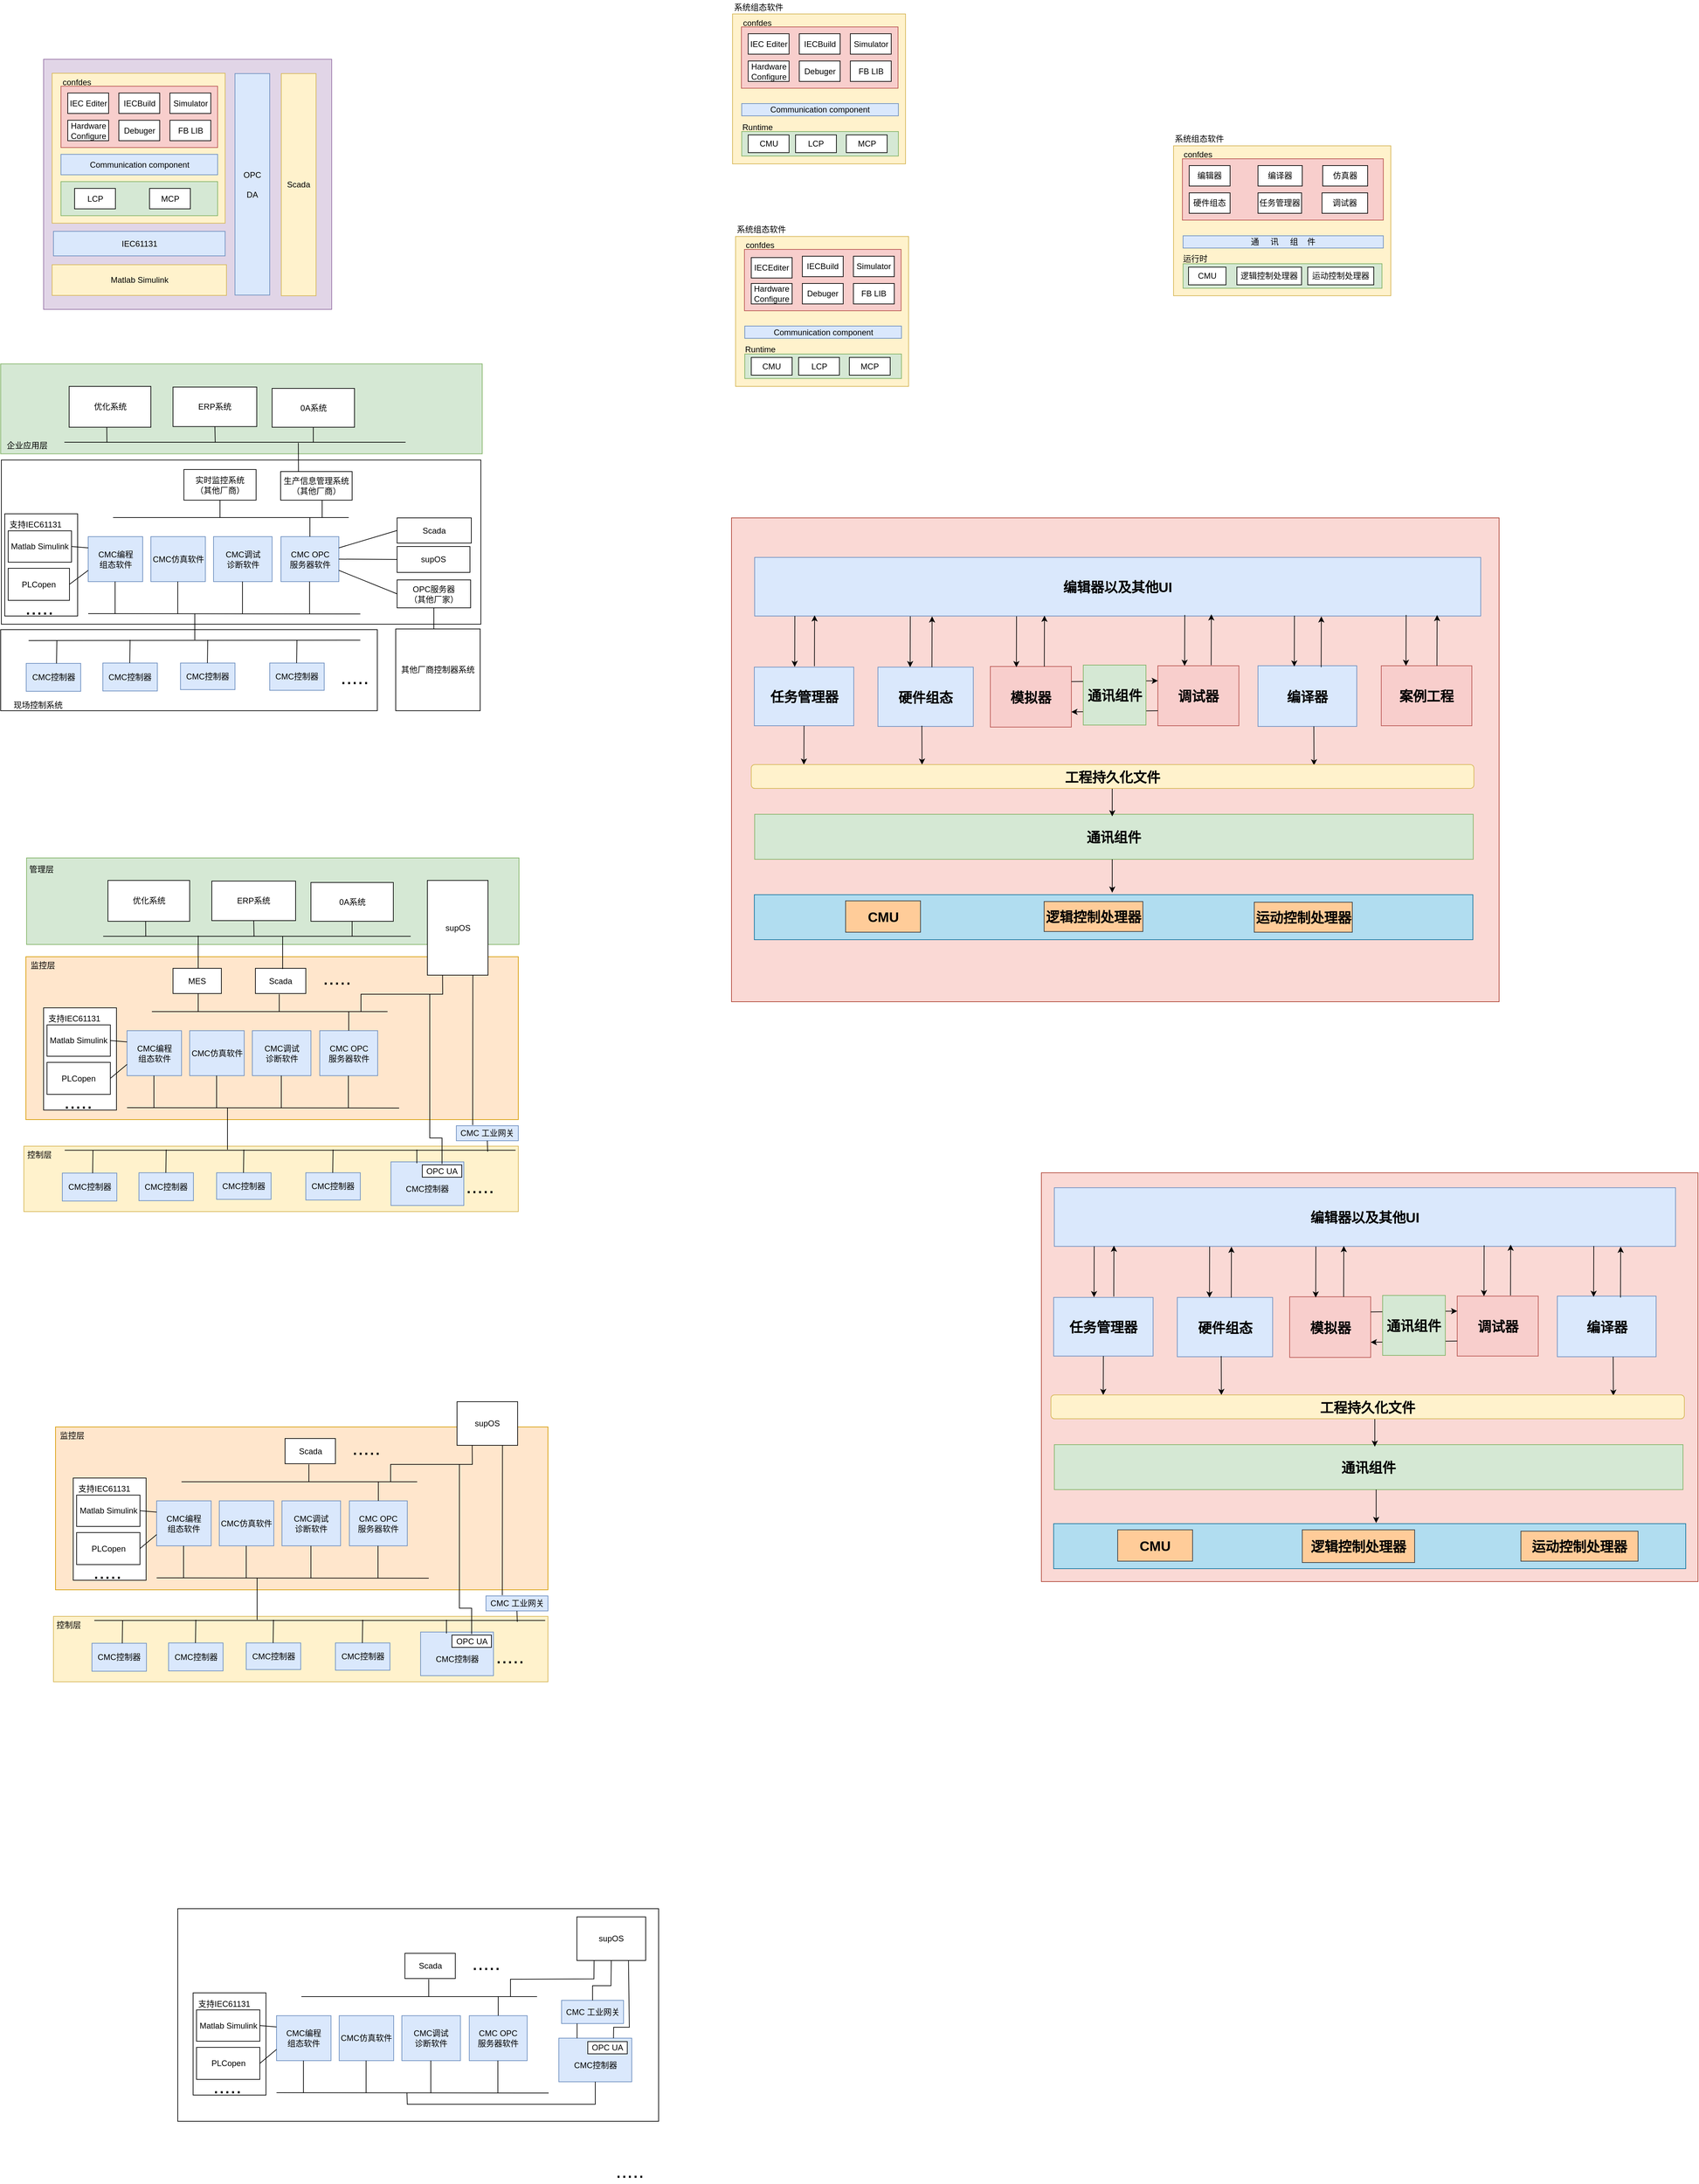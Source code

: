 <mxfile version="12.2.6" type="github" pages="1">
  <diagram id="X2vVQ79vodiJDOU-1dmY" name="Page-1">
    <mxGraphModel dx="1088" dy="598" grid="0" gridSize="10" guides="1" tooltips="1" connect="1" arrows="1" fold="1" page="0" pageScale="1" pageWidth="827" pageHeight="1169" math="0" shadow="0">
      <root>
        <mxCell id="0"/>
        <mxCell id="1" parent="0"/>
        <mxCell id="Dqny7z8G13KKJezJZAIa-143" value="" style="rounded=0;whiteSpace=wrap;html=1;fontSize=30;" vertex="1" parent="1">
          <mxGeometry x="298" y="2909" width="706" height="312" as="geometry"/>
        </mxCell>
        <mxCell id="_6NZaIRy7YHS5ROT2_4o-61" value="" style="rounded=0;whiteSpace=wrap;html=1;fontSize=20;fillColor=#fad9d5;strokeColor=#ae4132;" parent="1" vertex="1">
          <mxGeometry x="1111" y="868" width="1127" height="710" as="geometry"/>
        </mxCell>
        <mxCell id="jsY58lBf7UuHs69GCGZg-60" value="" style="rounded=0;whiteSpace=wrap;html=1;" parent="1" vertex="1">
          <mxGeometry x="39" y="783" width="704" height="241" as="geometry"/>
        </mxCell>
        <mxCell id="jsY58lBf7UuHs69GCGZg-82" value="" style="rounded=0;whiteSpace=wrap;html=1;" parent="1" vertex="1">
          <mxGeometry x="44" y="862" width="107" height="150" as="geometry"/>
        </mxCell>
        <mxCell id="jsY58lBf7UuHs69GCGZg-80" value="" style="rounded=0;whiteSpace=wrap;html=1;fillColor=#d5e8d4;strokeColor=#82b366;" parent="1" vertex="1">
          <mxGeometry x="38" y="642" width="707" height="132" as="geometry"/>
        </mxCell>
        <mxCell id="jsY58lBf7UuHs69GCGZg-41" value="" style="rounded=0;whiteSpace=wrap;html=1;" parent="1" vertex="1">
          <mxGeometry x="38" y="1032" width="553" height="119" as="geometry"/>
        </mxCell>
        <mxCell id="29Fu6ePBGddKuSXw-dip-40" value="" style="rounded=0;whiteSpace=wrap;html=1;fillColor=#e1d5e7;strokeColor=#9673a6;" parent="1" vertex="1">
          <mxGeometry x="101" y="195" width="423" height="367" as="geometry"/>
        </mxCell>
        <mxCell id="29Fu6ePBGddKuSXw-dip-6" value="" style="rounded=0;whiteSpace=wrap;html=1;fillColor=#fff2cc;strokeColor=#d6b656;" parent="1" vertex="1">
          <mxGeometry x="113.5" y="215.5" width="254" height="220" as="geometry"/>
        </mxCell>
        <mxCell id="29Fu6ePBGddKuSXw-dip-10" value="" style="rounded=0;whiteSpace=wrap;html=1;fillColor=#f8cecc;strokeColor=#b85450;" parent="1" vertex="1">
          <mxGeometry x="126.5" y="234.5" width="230" height="90" as="geometry"/>
        </mxCell>
        <mxCell id="29Fu6ePBGddKuSXw-dip-11" value="IEC Editer" style="rounded=0;whiteSpace=wrap;html=1;" parent="1" vertex="1">
          <mxGeometry x="136.5" y="244.5" width="60" height="30" as="geometry"/>
        </mxCell>
        <mxCell id="29Fu6ePBGddKuSXw-dip-12" value="IECBuild" style="rounded=0;whiteSpace=wrap;html=1;" parent="1" vertex="1">
          <mxGeometry x="211.5" y="244.5" width="60" height="30" as="geometry"/>
        </mxCell>
        <mxCell id="29Fu6ePBGddKuSXw-dip-13" value="Debuger" style="rounded=0;whiteSpace=wrap;html=1;" parent="1" vertex="1">
          <mxGeometry x="211.5" y="284.5" width="60" height="30" as="geometry"/>
        </mxCell>
        <mxCell id="29Fu6ePBGddKuSXw-dip-16" value="confdes" style="text;html=1;resizable=0;points=[];autosize=1;align=left;verticalAlign=top;spacingTop=-4;" parent="1" vertex="1">
          <mxGeometry x="126.5" y="218.5" width="60" height="20" as="geometry"/>
        </mxCell>
        <mxCell id="29Fu6ePBGddKuSXw-dip-21" value="Simulator" style="rounded=0;whiteSpace=wrap;html=1;" parent="1" vertex="1">
          <mxGeometry x="286.5" y="244.5" width="60" height="30" as="geometry"/>
        </mxCell>
        <mxCell id="29Fu6ePBGddKuSXw-dip-22" value="&lt;div&gt;Hardware&lt;/div&gt;&lt;div&gt;&lt;span id=&quot;w_520&quot; class=&quot;high-light-bg&quot;&gt;Configure&lt;/span&gt;&lt;/div&gt;" style="rounded=0;whiteSpace=wrap;html=1;" parent="1" vertex="1">
          <mxGeometry x="136.5" y="284.5" width="60" height="30" as="geometry"/>
        </mxCell>
        <mxCell id="29Fu6ePBGddKuSXw-dip-23" value="FB LIB" style="rounded=0;whiteSpace=wrap;html=1;" parent="1" vertex="1">
          <mxGeometry x="286.5" y="284.5" width="60" height="30" as="geometry"/>
        </mxCell>
        <mxCell id="29Fu6ePBGddKuSXw-dip-26" value="Communication component" style="rounded=0;whiteSpace=wrap;html=1;fillColor=#dae8fc;strokeColor=#6c8ebf;" parent="1" vertex="1">
          <mxGeometry x="126.5" y="334.5" width="230" height="30" as="geometry"/>
        </mxCell>
        <mxCell id="29Fu6ePBGddKuSXw-dip-29" value="" style="rounded=0;whiteSpace=wrap;html=1;fillColor=#d5e8d4;strokeColor=#82b366;" parent="1" vertex="1">
          <mxGeometry x="126.5" y="374.5" width="230" height="50" as="geometry"/>
        </mxCell>
        <mxCell id="29Fu6ePBGddKuSXw-dip-31" value="LCP" style="rounded=0;whiteSpace=wrap;html=1;" parent="1" vertex="1">
          <mxGeometry x="146.5" y="384.5" width="60" height="30" as="geometry"/>
        </mxCell>
        <mxCell id="29Fu6ePBGddKuSXw-dip-32" value="MCP" style="rounded=0;whiteSpace=wrap;html=1;" parent="1" vertex="1">
          <mxGeometry x="256.5" y="384.5" width="60" height="30" as="geometry"/>
        </mxCell>
        <mxCell id="29Fu6ePBGddKuSXw-dip-35" value="&lt;div&gt;&lt;font style=&quot;font-size: 12px&quot;&gt;OPC&lt;/font&gt;&lt;/div&gt;&lt;div&gt;&lt;font style=&quot;font-size: 12px&quot;&gt;&lt;br&gt;&lt;/font&gt;&lt;/div&gt;&lt;div&gt;&lt;font style=&quot;font-size: 12px&quot;&gt; DA&lt;/font&gt;&lt;/div&gt;" style="rounded=0;whiteSpace=wrap;html=1;fillColor=#dae8fc;strokeColor=#6c8ebf;" parent="1" vertex="1">
          <mxGeometry x="382" y="216" width="51" height="325" as="geometry"/>
        </mxCell>
        <mxCell id="29Fu6ePBGddKuSXw-dip-36" value="Scada" style="rounded=0;whiteSpace=wrap;html=1;fillColor=#fff2cc;strokeColor=#d6b656;" parent="1" vertex="1">
          <mxGeometry x="450" y="216" width="51" height="326" as="geometry"/>
        </mxCell>
        <mxCell id="29Fu6ePBGddKuSXw-dip-37" value="IEC61131" style="rounded=0;whiteSpace=wrap;html=1;fillColor=#dae8fc;strokeColor=#6c8ebf;" parent="1" vertex="1">
          <mxGeometry x="115.5" y="447.5" width="252" height="36" as="geometry"/>
        </mxCell>
        <mxCell id="29Fu6ePBGddKuSXw-dip-38" value="Matlab Simulink" style="rounded=0;whiteSpace=wrap;html=1;fillColor=#fff2cc;strokeColor=#d6b656;" parent="1" vertex="1">
          <mxGeometry x="113.5" y="496.5" width="256" height="45" as="geometry"/>
        </mxCell>
        <mxCell id="jsY58lBf7UuHs69GCGZg-1" value="&lt;div&gt;CMC编程&lt;/div&gt;&lt;div&gt;组态软件&lt;/div&gt;" style="rounded=0;whiteSpace=wrap;html=1;fillColor=#dae8fc;strokeColor=#6c8ebf;" parent="1" vertex="1">
          <mxGeometry x="166.5" y="895.5" width="80" height="66" as="geometry"/>
        </mxCell>
        <mxCell id="jsY58lBf7UuHs69GCGZg-2" value="CMC仿真软件" style="rounded=0;whiteSpace=wrap;html=1;fillColor=#dae8fc;strokeColor=#6c8ebf;" parent="1" vertex="1">
          <mxGeometry x="258.5" y="895.5" width="80" height="66" as="geometry"/>
        </mxCell>
        <mxCell id="jsY58lBf7UuHs69GCGZg-3" value="&lt;div&gt;CMC OPC&lt;/div&gt;&lt;div&gt;服务器软件&lt;br&gt;&lt;/div&gt;" style="rounded=0;whiteSpace=wrap;html=1;fillColor=#dae8fc;strokeColor=#6c8ebf;" parent="1" vertex="1">
          <mxGeometry x="449.5" y="895.5" width="85" height="66" as="geometry"/>
        </mxCell>
        <mxCell id="jsY58lBf7UuHs69GCGZg-4" value="&lt;div&gt;CMC调试&lt;/div&gt;&lt;div&gt;诊断软件&lt;/div&gt;" style="rounded=0;whiteSpace=wrap;html=1;fillColor=#dae8fc;strokeColor=#6c8ebf;" parent="1" vertex="1">
          <mxGeometry x="350.5" y="895.5" width="86" height="66" as="geometry"/>
        </mxCell>
        <mxCell id="jsY58lBf7UuHs69GCGZg-8" value="" style="endArrow=none;html=1;" parent="1" edge="1">
          <mxGeometry width="50" height="50" relative="1" as="geometry">
            <mxPoint x="203" y="867.5" as="sourcePoint"/>
            <mxPoint x="549" y="867.5" as="targetPoint"/>
          </mxGeometry>
        </mxCell>
        <mxCell id="jsY58lBf7UuHs69GCGZg-9" value="" style="endArrow=none;html=1;exitX=0.5;exitY=0;exitDx=0;exitDy=0;" parent="1" source="jsY58lBf7UuHs69GCGZg-3" edge="1">
          <mxGeometry width="50" height="50" relative="1" as="geometry">
            <mxPoint x="114" y="1032.5" as="sourcePoint"/>
            <mxPoint x="492" y="868" as="targetPoint"/>
          </mxGeometry>
        </mxCell>
        <mxCell id="jsY58lBf7UuHs69GCGZg-11" value="&lt;div&gt;生产信息管理系统&lt;/div&gt;（其他厂商）" style="rounded=0;whiteSpace=wrap;html=1;" parent="1" vertex="1">
          <mxGeometry x="449" y="800" width="105" height="42" as="geometry"/>
        </mxCell>
        <mxCell id="jsY58lBf7UuHs69GCGZg-12" value="&lt;div&gt;实时监控系统&lt;/div&gt;&lt;div&gt;（其他厂商）&lt;br&gt;&lt;/div&gt;" style="rounded=0;whiteSpace=wrap;html=1;" parent="1" vertex="1">
          <mxGeometry x="307" y="797" width="106" height="45" as="geometry"/>
        </mxCell>
        <mxCell id="jsY58lBf7UuHs69GCGZg-13" value="" style="endArrow=none;html=1;entryX=0.5;entryY=1;entryDx=0;entryDy=0;" parent="1" target="jsY58lBf7UuHs69GCGZg-12" edge="1">
          <mxGeometry width="50" height="50" relative="1" as="geometry">
            <mxPoint x="360" y="868" as="sourcePoint"/>
            <mxPoint x="151" y="1021" as="targetPoint"/>
          </mxGeometry>
        </mxCell>
        <mxCell id="jsY58lBf7UuHs69GCGZg-14" value="" style="endArrow=none;html=1;entryX=0.5;entryY=1;entryDx=0;entryDy=0;" parent="1" edge="1">
          <mxGeometry width="50" height="50" relative="1" as="geometry">
            <mxPoint x="510" y="868" as="sourcePoint"/>
            <mxPoint x="510" y="842" as="targetPoint"/>
          </mxGeometry>
        </mxCell>
        <mxCell id="jsY58lBf7UuHs69GCGZg-15" value="Scada" style="rounded=0;whiteSpace=wrap;html=1;" parent="1" vertex="1">
          <mxGeometry x="620" y="868" width="109" height="37" as="geometry"/>
        </mxCell>
        <mxCell id="jsY58lBf7UuHs69GCGZg-17" value="" style="endArrow=none;html=1;" parent="1" edge="1">
          <mxGeometry width="50" height="50" relative="1" as="geometry">
            <mxPoint x="166.5" y="1008.5" as="sourcePoint"/>
            <mxPoint x="566" y="1009" as="targetPoint"/>
          </mxGeometry>
        </mxCell>
        <mxCell id="jsY58lBf7UuHs69GCGZg-18" value="" style="endArrow=none;html=1;exitX=0.5;exitY=0;exitDx=0;exitDy=0;" parent="1" edge="1">
          <mxGeometry width="50" height="50" relative="1" as="geometry">
            <mxPoint x="206" y="1009.0" as="sourcePoint"/>
            <mxPoint x="206" y="961.5" as="targetPoint"/>
          </mxGeometry>
        </mxCell>
        <mxCell id="jsY58lBf7UuHs69GCGZg-19" value="" style="endArrow=none;html=1;exitX=0.5;exitY=0;exitDx=0;exitDy=0;" parent="1" edge="1">
          <mxGeometry width="50" height="50" relative="1" as="geometry">
            <mxPoint x="298" y="1009.0" as="sourcePoint"/>
            <mxPoint x="298" y="961.5" as="targetPoint"/>
          </mxGeometry>
        </mxCell>
        <mxCell id="jsY58lBf7UuHs69GCGZg-20" value="" style="endArrow=none;html=1;exitX=0.5;exitY=0;exitDx=0;exitDy=0;" parent="1" edge="1">
          <mxGeometry width="50" height="50" relative="1" as="geometry">
            <mxPoint x="393" y="1009.0" as="sourcePoint"/>
            <mxPoint x="393" y="961.5" as="targetPoint"/>
          </mxGeometry>
        </mxCell>
        <mxCell id="jsY58lBf7UuHs69GCGZg-21" value="" style="endArrow=none;html=1;exitX=0.5;exitY=0;exitDx=0;exitDy=0;" parent="1" edge="1">
          <mxGeometry width="50" height="50" relative="1" as="geometry">
            <mxPoint x="491.5" y="1009.0" as="sourcePoint"/>
            <mxPoint x="491.5" y="961.5" as="targetPoint"/>
          </mxGeometry>
        </mxCell>
        <mxCell id="jsY58lBf7UuHs69GCGZg-24" value="" style="endArrow=none;html=1;exitX=0;exitY=0.5;exitDx=0;exitDy=0;entryX=1;entryY=0.25;entryDx=0;entryDy=0;" parent="1" source="jsY58lBf7UuHs69GCGZg-15" target="jsY58lBf7UuHs69GCGZg-3" edge="1">
          <mxGeometry width="50" height="50" relative="1" as="geometry">
            <mxPoint x="501.5" y="1019.0" as="sourcePoint"/>
            <mxPoint x="501.5" y="971.5" as="targetPoint"/>
          </mxGeometry>
        </mxCell>
        <mxCell id="jsY58lBf7UuHs69GCGZg-25" value="supOS" style="rounded=0;whiteSpace=wrap;html=1;" parent="1" vertex="1">
          <mxGeometry x="620" y="910" width="107" height="38" as="geometry"/>
        </mxCell>
        <mxCell id="jsY58lBf7UuHs69GCGZg-26" value="" style="endArrow=none;html=1;exitX=0;exitY=0.5;exitDx=0;exitDy=0;entryX=1;entryY=0.5;entryDx=0;entryDy=0;" parent="1" source="jsY58lBf7UuHs69GCGZg-25" target="jsY58lBf7UuHs69GCGZg-3" edge="1">
          <mxGeometry width="50" height="50" relative="1" as="geometry">
            <mxPoint x="601.5" y="896.5" as="sourcePoint"/>
            <mxPoint x="544.5" y="922" as="targetPoint"/>
          </mxGeometry>
        </mxCell>
        <mxCell id="jsY58lBf7UuHs69GCGZg-27" value="CMC控制器" style="rounded=0;whiteSpace=wrap;html=1;fillColor=#dae8fc;strokeColor=#6c8ebf;" parent="1" vertex="1">
          <mxGeometry x="188" y="1081" width="80" height="41" as="geometry"/>
        </mxCell>
        <mxCell id="jsY58lBf7UuHs69GCGZg-28" value="CMC控制器" style="rounded=0;whiteSpace=wrap;html=1;fillColor=#dae8fc;strokeColor=#6c8ebf;" parent="1" vertex="1">
          <mxGeometry x="302" y="1081" width="80" height="39" as="geometry"/>
        </mxCell>
        <mxCell id="jsY58lBf7UuHs69GCGZg-30" value="CMC控制器" style="rounded=0;whiteSpace=wrap;html=1;fillColor=#dae8fc;strokeColor=#6c8ebf;" parent="1" vertex="1">
          <mxGeometry x="433" y="1081" width="80" height="40" as="geometry"/>
        </mxCell>
        <mxCell id="jsY58lBf7UuHs69GCGZg-33" value="" style="endArrow=none;html=1;" parent="1" edge="1">
          <mxGeometry width="50" height="50" relative="1" as="geometry">
            <mxPoint x="79" y="1048" as="sourcePoint"/>
            <mxPoint x="566" y="1047.5" as="targetPoint"/>
          </mxGeometry>
        </mxCell>
        <mxCell id="jsY58lBf7UuHs69GCGZg-34" value="" style="endArrow=none;html=1;exitX=0.5;exitY=0;exitDx=0;exitDy=0;" parent="1" edge="1">
          <mxGeometry width="50" height="50" relative="1" as="geometry">
            <mxPoint x="227.5" y="1081.0" as="sourcePoint"/>
            <mxPoint x="228" y="1047" as="targetPoint"/>
          </mxGeometry>
        </mxCell>
        <mxCell id="jsY58lBf7UuHs69GCGZg-35" value="" style="endArrow=none;html=1;exitX=0.5;exitY=0;exitDx=0;exitDy=0;" parent="1" edge="1">
          <mxGeometry width="50" height="50" relative="1" as="geometry">
            <mxPoint x="341.5" y="1081.0" as="sourcePoint"/>
            <mxPoint x="342" y="1047" as="targetPoint"/>
          </mxGeometry>
        </mxCell>
        <mxCell id="jsY58lBf7UuHs69GCGZg-36" value="" style="endArrow=none;html=1;exitX=0.5;exitY=0;exitDx=0;exitDy=0;" parent="1" edge="1">
          <mxGeometry width="50" height="50" relative="1" as="geometry">
            <mxPoint x="472.5" y="1081.0" as="sourcePoint"/>
            <mxPoint x="473" y="1047" as="targetPoint"/>
          </mxGeometry>
        </mxCell>
        <mxCell id="jsY58lBf7UuHs69GCGZg-38" value="&lt;font style=&quot;font-size: 30px&quot;&gt;.....&lt;/font&gt;" style="text;html=1;resizable=0;points=[];autosize=1;align=left;verticalAlign=top;spacingTop=-4;" parent="1" vertex="1">
          <mxGeometry x="534.5" y="1081" width="52" height="21" as="geometry"/>
        </mxCell>
        <mxCell id="jsY58lBf7UuHs69GCGZg-43" value="现场控制系统" style="text;html=1;resizable=0;points=[];autosize=1;align=left;verticalAlign=top;spacingTop=-4;" parent="1" vertex="1">
          <mxGeometry x="54.5" y="1133" width="82" height="14" as="geometry"/>
        </mxCell>
        <mxCell id="jsY58lBf7UuHs69GCGZg-44" value="" style="endArrow=none;html=1;" parent="1" edge="1">
          <mxGeometry width="50" height="50" relative="1" as="geometry">
            <mxPoint x="323" y="1047" as="sourcePoint"/>
            <mxPoint x="323" y="1009" as="targetPoint"/>
          </mxGeometry>
        </mxCell>
        <mxCell id="jsY58lBf7UuHs69GCGZg-45" value="OPC服务器&lt;br&gt;（其他厂家）" style="rounded=0;whiteSpace=wrap;html=1;" parent="1" vertex="1">
          <mxGeometry x="620" y="959" width="108" height="41" as="geometry"/>
        </mxCell>
        <mxCell id="jsY58lBf7UuHs69GCGZg-46" value="" style="endArrow=none;html=1;exitX=0;exitY=0.5;exitDx=0;exitDy=0;entryX=1;entryY=0.75;entryDx=0;entryDy=0;" parent="1" source="jsY58lBf7UuHs69GCGZg-45" target="jsY58lBf7UuHs69GCGZg-3" edge="1">
          <mxGeometry width="50" height="50" relative="1" as="geometry">
            <mxPoint x="630" y="934" as="sourcePoint"/>
            <mxPoint x="544.5" y="938.5" as="targetPoint"/>
          </mxGeometry>
        </mxCell>
        <mxCell id="jsY58lBf7UuHs69GCGZg-47" value="其他厂商控制器系统" style="rounded=0;whiteSpace=wrap;html=1;" parent="1" vertex="1">
          <mxGeometry x="618" y="1031" width="124" height="120" as="geometry"/>
        </mxCell>
        <mxCell id="jsY58lBf7UuHs69GCGZg-48" value="" style="endArrow=none;html=1;entryX=0.5;entryY=1;entryDx=0;entryDy=0;" parent="1" target="jsY58lBf7UuHs69GCGZg-45" edge="1">
          <mxGeometry width="50" height="50" relative="1" as="geometry">
            <mxPoint x="674" y="1031" as="sourcePoint"/>
            <mxPoint x="151" y="1176" as="targetPoint"/>
          </mxGeometry>
        </mxCell>
        <mxCell id="jsY58lBf7UuHs69GCGZg-50" value="Matlab Simulink" style="rounded=0;whiteSpace=wrap;html=1;" parent="1" vertex="1">
          <mxGeometry x="49" y="887" width="93" height="46" as="geometry"/>
        </mxCell>
        <mxCell id="jsY58lBf7UuHs69GCGZg-53" value="PLCopen" style="rounded=0;whiteSpace=wrap;html=1;" parent="1" vertex="1">
          <mxGeometry x="49" y="942" width="90" height="47" as="geometry"/>
        </mxCell>
        <mxCell id="jsY58lBf7UuHs69GCGZg-55" value="CMC控制器" style="rounded=0;whiteSpace=wrap;html=1;fillColor=#dae8fc;strokeColor=#6c8ebf;" parent="1" vertex="1">
          <mxGeometry x="75.5" y="1081.5" width="80" height="41" as="geometry"/>
        </mxCell>
        <mxCell id="jsY58lBf7UuHs69GCGZg-56" value="" style="endArrow=none;html=1;exitX=0.5;exitY=0;exitDx=0;exitDy=0;" parent="1" edge="1">
          <mxGeometry width="50" height="50" relative="1" as="geometry">
            <mxPoint x="120" y="1081.5" as="sourcePoint"/>
            <mxPoint x="120.5" y="1047.5" as="targetPoint"/>
          </mxGeometry>
        </mxCell>
        <mxCell id="jsY58lBf7UuHs69GCGZg-57" value="" style="endArrow=none;html=1;entryX=0;entryY=0.25;entryDx=0;entryDy=0;exitX=1;exitY=0.5;exitDx=0;exitDy=0;" parent="1" source="jsY58lBf7UuHs69GCGZg-50" target="jsY58lBf7UuHs69GCGZg-1" edge="1">
          <mxGeometry width="50" height="50" relative="1" as="geometry">
            <mxPoint x="34" y="1222" as="sourcePoint"/>
            <mxPoint x="84" y="1172" as="targetPoint"/>
          </mxGeometry>
        </mxCell>
        <mxCell id="jsY58lBf7UuHs69GCGZg-58" value="" style="endArrow=none;html=1;entryX=0;entryY=0.75;entryDx=0;entryDy=0;exitX=1;exitY=0.5;exitDx=0;exitDy=0;" parent="1" source="jsY58lBf7UuHs69GCGZg-53" target="jsY58lBf7UuHs69GCGZg-1" edge="1">
          <mxGeometry width="50" height="50" relative="1" as="geometry">
            <mxPoint x="137" y="920" as="sourcePoint"/>
            <mxPoint x="176.5" y="922" as="targetPoint"/>
          </mxGeometry>
        </mxCell>
        <mxCell id="jsY58lBf7UuHs69GCGZg-59" value="&lt;font style=&quot;font-size: 30px&quot;&gt;.....&lt;/font&gt;" style="text;html=1;resizable=0;points=[];autosize=1;align=left;verticalAlign=top;spacingTop=-4;" parent="1" vertex="1">
          <mxGeometry x="71.5" y="978.5" width="52" height="21" as="geometry"/>
        </mxCell>
        <mxCell id="jsY58lBf7UuHs69GCGZg-64" value="0A系统" style="rounded=0;whiteSpace=wrap;html=1;" parent="1" vertex="1">
          <mxGeometry x="436.5" y="678" width="121" height="57" as="geometry"/>
        </mxCell>
        <mxCell id="jsY58lBf7UuHs69GCGZg-65" value="ERP系统" style="rounded=0;whiteSpace=wrap;html=1;" parent="1" vertex="1">
          <mxGeometry x="291" y="676" width="123" height="58" as="geometry"/>
        </mxCell>
        <mxCell id="jsY58lBf7UuHs69GCGZg-66" value="优化系统" style="rounded=0;whiteSpace=wrap;html=1;" parent="1" vertex="1">
          <mxGeometry x="138.5" y="675" width="120" height="60" as="geometry"/>
        </mxCell>
        <mxCell id="jsY58lBf7UuHs69GCGZg-73" value="" style="endArrow=none;html=1;entryX=0.5;entryY=1;entryDx=0;entryDy=0;" parent="1" target="jsY58lBf7UuHs69GCGZg-65" edge="1">
          <mxGeometry width="50" height="50" relative="1" as="geometry">
            <mxPoint x="353" y="757" as="sourcePoint"/>
            <mxPoint x="218.5" y="754" as="targetPoint"/>
          </mxGeometry>
        </mxCell>
        <mxCell id="jsY58lBf7UuHs69GCGZg-74" value="" style="endArrow=none;html=1;" parent="1" edge="1">
          <mxGeometry width="50" height="50" relative="1" as="geometry">
            <mxPoint x="131.5" y="757" as="sourcePoint"/>
            <mxPoint x="632.5" y="757" as="targetPoint"/>
          </mxGeometry>
        </mxCell>
        <mxCell id="jsY58lBf7UuHs69GCGZg-75" value="" style="endArrow=none;html=1;" parent="1" target="jsY58lBf7UuHs69GCGZg-64" edge="1">
          <mxGeometry width="50" height="50" relative="1" as="geometry">
            <mxPoint x="497" y="757" as="sourcePoint"/>
            <mxPoint x="92" y="1172" as="targetPoint"/>
          </mxGeometry>
        </mxCell>
        <mxCell id="jsY58lBf7UuHs69GCGZg-77" value="" style="endArrow=none;html=1;" parent="1" edge="1">
          <mxGeometry width="50" height="50" relative="1" as="geometry">
            <mxPoint x="194" y="757" as="sourcePoint"/>
            <mxPoint x="193.788" y="735" as="targetPoint"/>
          </mxGeometry>
        </mxCell>
        <mxCell id="jsY58lBf7UuHs69GCGZg-79" value="" style="endArrow=none;html=1;entryX=0.25;entryY=0;entryDx=0;entryDy=0;" parent="1" target="jsY58lBf7UuHs69GCGZg-11" edge="1">
          <mxGeometry width="50" height="50" relative="1" as="geometry">
            <mxPoint x="475" y="758" as="sourcePoint"/>
            <mxPoint x="520" y="852" as="targetPoint"/>
          </mxGeometry>
        </mxCell>
        <mxCell id="jsY58lBf7UuHs69GCGZg-81" value="企业应用层" style="text;html=1;resizable=0;points=[];autosize=1;align=left;verticalAlign=top;spacingTop=-4;" parent="1" vertex="1">
          <mxGeometry x="44.5" y="752" width="70" height="14" as="geometry"/>
        </mxCell>
        <mxCell id="jsY58lBf7UuHs69GCGZg-83" value="支持IEC61131" style="text;html=1;resizable=0;points=[];autosize=1;align=left;verticalAlign=top;spacingTop=-4;" parent="1" vertex="1">
          <mxGeometry x="49" y="868" width="88" height="14" as="geometry"/>
        </mxCell>
        <mxCell id="jsY58lBf7UuHs69GCGZg-84" value="" style="rounded=0;whiteSpace=wrap;html=1;fillColor=#ffe6cc;strokeColor=#d79b00;" parent="1" vertex="1">
          <mxGeometry x="75" y="1512" width="723" height="239" as="geometry"/>
        </mxCell>
        <mxCell id="jsY58lBf7UuHs69GCGZg-85" value="" style="rounded=0;whiteSpace=wrap;html=1;" parent="1" vertex="1">
          <mxGeometry x="101" y="1587" width="107" height="150" as="geometry"/>
        </mxCell>
        <mxCell id="jsY58lBf7UuHs69GCGZg-86" value="" style="rounded=0;whiteSpace=wrap;html=1;fillColor=#d5e8d4;strokeColor=#82b366;" parent="1" vertex="1">
          <mxGeometry x="76" y="1367" width="723" height="127" as="geometry"/>
        </mxCell>
        <mxCell id="jsY58lBf7UuHs69GCGZg-87" value="" style="rounded=0;whiteSpace=wrap;html=1;fillColor=#fff2cc;strokeColor=#d6b656;" parent="1" vertex="1">
          <mxGeometry x="72" y="1790" width="726" height="96" as="geometry"/>
        </mxCell>
        <mxCell id="jsY58lBf7UuHs69GCGZg-88" value="&lt;div&gt;CMC编程&lt;/div&gt;&lt;div&gt;组态软件&lt;/div&gt;" style="rounded=0;whiteSpace=wrap;html=1;fillColor=#dae8fc;strokeColor=#6c8ebf;" parent="1" vertex="1">
          <mxGeometry x="223.5" y="1620.5" width="80" height="66" as="geometry"/>
        </mxCell>
        <mxCell id="jsY58lBf7UuHs69GCGZg-89" value="CMC仿真软件" style="rounded=0;whiteSpace=wrap;html=1;fillColor=#dae8fc;strokeColor=#6c8ebf;" parent="1" vertex="1">
          <mxGeometry x="315.5" y="1620.5" width="80" height="66" as="geometry"/>
        </mxCell>
        <mxCell id="jsY58lBf7UuHs69GCGZg-90" value="&lt;div&gt;CMC OPC&lt;/div&gt;&lt;div&gt;服务器软件&lt;br&gt;&lt;/div&gt;" style="rounded=0;whiteSpace=wrap;html=1;fillColor=#dae8fc;strokeColor=#6c8ebf;" parent="1" vertex="1">
          <mxGeometry x="506.5" y="1620.5" width="85" height="66" as="geometry"/>
        </mxCell>
        <mxCell id="jsY58lBf7UuHs69GCGZg-91" value="&lt;div&gt;CMC调试&lt;/div&gt;&lt;div&gt;诊断软件&lt;/div&gt;" style="rounded=0;whiteSpace=wrap;html=1;fillColor=#dae8fc;strokeColor=#6c8ebf;" parent="1" vertex="1">
          <mxGeometry x="407.5" y="1620.5" width="86" height="66" as="geometry"/>
        </mxCell>
        <mxCell id="jsY58lBf7UuHs69GCGZg-92" value="" style="endArrow=none;html=1;" parent="1" edge="1">
          <mxGeometry width="50" height="50" relative="1" as="geometry">
            <mxPoint x="260" y="1592.5" as="sourcePoint"/>
            <mxPoint x="606.0" y="1592.5" as="targetPoint"/>
          </mxGeometry>
        </mxCell>
        <mxCell id="jsY58lBf7UuHs69GCGZg-93" value="" style="endArrow=none;html=1;exitX=0.5;exitY=0;exitDx=0;exitDy=0;" parent="1" source="jsY58lBf7UuHs69GCGZg-90" edge="1">
          <mxGeometry width="50" height="50" relative="1" as="geometry">
            <mxPoint x="171" y="1757.5" as="sourcePoint"/>
            <mxPoint x="549" y="1593" as="targetPoint"/>
          </mxGeometry>
        </mxCell>
        <mxCell id="jsY58lBf7UuHs69GCGZg-96" value="" style="endArrow=none;html=1;entryX=0.5;entryY=1;entryDx=0;entryDy=0;" parent="1" edge="1">
          <mxGeometry width="50" height="50" relative="1" as="geometry">
            <mxPoint x="447" y="1593" as="sourcePoint"/>
            <mxPoint x="447.0" y="1567" as="targetPoint"/>
          </mxGeometry>
        </mxCell>
        <mxCell id="jsY58lBf7UuHs69GCGZg-97" value="" style="endArrow=none;html=1;entryX=0.25;entryY=1;entryDx=0;entryDy=0;rounded=0;" parent="1" target="jsY58lBf7UuHs69GCGZg-105" edge="1">
          <mxGeometry width="50" height="50" relative="1" as="geometry">
            <mxPoint x="567" y="1593" as="sourcePoint"/>
            <mxPoint x="567" y="1567" as="targetPoint"/>
            <Array as="points">
              <mxPoint x="567" y="1567"/>
              <mxPoint x="687" y="1567"/>
            </Array>
          </mxGeometry>
        </mxCell>
        <mxCell id="jsY58lBf7UuHs69GCGZg-98" value="Scada" style="rounded=0;whiteSpace=wrap;html=1;" parent="1" vertex="1">
          <mxGeometry x="412" y="1529" width="74" height="37" as="geometry"/>
        </mxCell>
        <mxCell id="jsY58lBf7UuHs69GCGZg-99" value="" style="endArrow=none;html=1;" parent="1" edge="1">
          <mxGeometry width="50" height="50" relative="1" as="geometry">
            <mxPoint x="223.5" y="1733.5" as="sourcePoint"/>
            <mxPoint x="623.0" y="1734" as="targetPoint"/>
          </mxGeometry>
        </mxCell>
        <mxCell id="jsY58lBf7UuHs69GCGZg-100" value="" style="endArrow=none;html=1;exitX=0.5;exitY=0;exitDx=0;exitDy=0;" parent="1" edge="1">
          <mxGeometry width="50" height="50" relative="1" as="geometry">
            <mxPoint x="263" y="1734.0" as="sourcePoint"/>
            <mxPoint x="263" y="1686.5" as="targetPoint"/>
          </mxGeometry>
        </mxCell>
        <mxCell id="jsY58lBf7UuHs69GCGZg-101" value="" style="endArrow=none;html=1;exitX=0.5;exitY=0;exitDx=0;exitDy=0;" parent="1" edge="1">
          <mxGeometry width="50" height="50" relative="1" as="geometry">
            <mxPoint x="355" y="1734.0" as="sourcePoint"/>
            <mxPoint x="355" y="1686.5" as="targetPoint"/>
          </mxGeometry>
        </mxCell>
        <mxCell id="jsY58lBf7UuHs69GCGZg-102" value="" style="endArrow=none;html=1;exitX=0.5;exitY=0;exitDx=0;exitDy=0;" parent="1" edge="1">
          <mxGeometry width="50" height="50" relative="1" as="geometry">
            <mxPoint x="450" y="1734.0" as="sourcePoint"/>
            <mxPoint x="450" y="1686.5" as="targetPoint"/>
          </mxGeometry>
        </mxCell>
        <mxCell id="jsY58lBf7UuHs69GCGZg-103" value="" style="endArrow=none;html=1;exitX=0.5;exitY=0;exitDx=0;exitDy=0;" parent="1" edge="1">
          <mxGeometry width="50" height="50" relative="1" as="geometry">
            <mxPoint x="548.5" y="1734.0" as="sourcePoint"/>
            <mxPoint x="548.5" y="1686.5" as="targetPoint"/>
          </mxGeometry>
        </mxCell>
        <mxCell id="jsY58lBf7UuHs69GCGZg-105" value="supOS" style="rounded=0;whiteSpace=wrap;html=1;" parent="1" vertex="1">
          <mxGeometry x="664.5" y="1400" width="89" height="139" as="geometry"/>
        </mxCell>
        <mxCell id="jsY58lBf7UuHs69GCGZg-107" value="CMC控制器" style="rounded=0;whiteSpace=wrap;html=1;fillColor=#dae8fc;strokeColor=#6c8ebf;" parent="1" vertex="1">
          <mxGeometry x="241" y="1829" width="80" height="41" as="geometry"/>
        </mxCell>
        <mxCell id="jsY58lBf7UuHs69GCGZg-108" value="CMC控制器" style="rounded=0;whiteSpace=wrap;html=1;fillColor=#dae8fc;strokeColor=#6c8ebf;" parent="1" vertex="1">
          <mxGeometry x="355" y="1829" width="80" height="39" as="geometry"/>
        </mxCell>
        <mxCell id="jsY58lBf7UuHs69GCGZg-109" value="CMC控制器" style="rounded=0;whiteSpace=wrap;html=1;fillColor=#dae8fc;strokeColor=#6c8ebf;" parent="1" vertex="1">
          <mxGeometry x="486" y="1829" width="80" height="40" as="geometry"/>
        </mxCell>
        <mxCell id="jsY58lBf7UuHs69GCGZg-110" value="" style="endArrow=none;html=1;" parent="1" edge="1">
          <mxGeometry width="50" height="50" relative="1" as="geometry">
            <mxPoint x="132" y="1796" as="sourcePoint"/>
            <mxPoint x="794" y="1796" as="targetPoint"/>
          </mxGeometry>
        </mxCell>
        <mxCell id="jsY58lBf7UuHs69GCGZg-111" value="" style="endArrow=none;html=1;exitX=0.5;exitY=0;exitDx=0;exitDy=0;" parent="1" edge="1">
          <mxGeometry width="50" height="50" relative="1" as="geometry">
            <mxPoint x="280.5" y="1829.0" as="sourcePoint"/>
            <mxPoint x="281" y="1795" as="targetPoint"/>
          </mxGeometry>
        </mxCell>
        <mxCell id="jsY58lBf7UuHs69GCGZg-112" value="" style="endArrow=none;html=1;exitX=0.5;exitY=0;exitDx=0;exitDy=0;" parent="1" edge="1">
          <mxGeometry width="50" height="50" relative="1" as="geometry">
            <mxPoint x="394.5" y="1829.0" as="sourcePoint"/>
            <mxPoint x="395" y="1795" as="targetPoint"/>
          </mxGeometry>
        </mxCell>
        <mxCell id="jsY58lBf7UuHs69GCGZg-113" value="" style="endArrow=none;html=1;exitX=0.5;exitY=0;exitDx=0;exitDy=0;" parent="1" edge="1">
          <mxGeometry width="50" height="50" relative="1" as="geometry">
            <mxPoint x="525.5" y="1829.0" as="sourcePoint"/>
            <mxPoint x="526" y="1795" as="targetPoint"/>
          </mxGeometry>
        </mxCell>
        <mxCell id="jsY58lBf7UuHs69GCGZg-114" value="&lt;font style=&quot;font-size: 30px&quot;&gt;.....&lt;/font&gt;" style="text;html=1;resizable=0;points=[];autosize=1;align=left;verticalAlign=top;spacingTop=-4;" parent="1" vertex="1">
          <mxGeometry x="719" y="1827.5" width="52" height="21" as="geometry"/>
        </mxCell>
        <mxCell id="jsY58lBf7UuHs69GCGZg-115" value="控制层" style="text;html=1;resizable=0;points=[];autosize=1;align=left;verticalAlign=top;spacingTop=-4;" parent="1" vertex="1">
          <mxGeometry x="74.5" y="1792.5" width="46" height="14" as="geometry"/>
        </mxCell>
        <mxCell id="jsY58lBf7UuHs69GCGZg-121" value="Matlab Simulink" style="rounded=0;whiteSpace=wrap;html=1;" parent="1" vertex="1">
          <mxGeometry x="106" y="1612" width="93" height="46" as="geometry"/>
        </mxCell>
        <mxCell id="jsY58lBf7UuHs69GCGZg-122" value="PLCopen" style="rounded=0;whiteSpace=wrap;html=1;" parent="1" vertex="1">
          <mxGeometry x="106" y="1667" width="93" height="47" as="geometry"/>
        </mxCell>
        <mxCell id="jsY58lBf7UuHs69GCGZg-123" value="CMC控制器" style="rounded=0;whiteSpace=wrap;html=1;fillColor=#dae8fc;strokeColor=#6c8ebf;" parent="1" vertex="1">
          <mxGeometry x="128.5" y="1829.5" width="80" height="41" as="geometry"/>
        </mxCell>
        <mxCell id="jsY58lBf7UuHs69GCGZg-124" value="" style="endArrow=none;html=1;exitX=0.5;exitY=0;exitDx=0;exitDy=0;" parent="1" edge="1">
          <mxGeometry width="50" height="50" relative="1" as="geometry">
            <mxPoint x="173" y="1829.5" as="sourcePoint"/>
            <mxPoint x="173.5" y="1795.5" as="targetPoint"/>
          </mxGeometry>
        </mxCell>
        <mxCell id="jsY58lBf7UuHs69GCGZg-125" value="" style="endArrow=none;html=1;entryX=0;entryY=0.25;entryDx=0;entryDy=0;exitX=1;exitY=0.5;exitDx=0;exitDy=0;" parent="1" source="jsY58lBf7UuHs69GCGZg-121" target="jsY58lBf7UuHs69GCGZg-88" edge="1">
          <mxGeometry width="50" height="50" relative="1" as="geometry">
            <mxPoint x="91" y="1947" as="sourcePoint"/>
            <mxPoint x="141" y="1897" as="targetPoint"/>
          </mxGeometry>
        </mxCell>
        <mxCell id="jsY58lBf7UuHs69GCGZg-126" value="" style="endArrow=none;html=1;entryX=0;entryY=0.75;entryDx=0;entryDy=0;exitX=1;exitY=0.5;exitDx=0;exitDy=0;" parent="1" source="jsY58lBf7UuHs69GCGZg-122" target="jsY58lBf7UuHs69GCGZg-88" edge="1">
          <mxGeometry width="50" height="50" relative="1" as="geometry">
            <mxPoint x="194" y="1645" as="sourcePoint"/>
            <mxPoint x="233.5" y="1647" as="targetPoint"/>
          </mxGeometry>
        </mxCell>
        <mxCell id="jsY58lBf7UuHs69GCGZg-127" value="&lt;font style=&quot;font-size: 30px&quot;&gt;.....&lt;/font&gt;" style="text;html=1;resizable=0;points=[];autosize=1;align=left;verticalAlign=top;spacingTop=-4;" parent="1" vertex="1">
          <mxGeometry x="128.5" y="1703.5" width="52" height="21" as="geometry"/>
        </mxCell>
        <mxCell id="jsY58lBf7UuHs69GCGZg-128" value="0A系统" style="rounded=0;whiteSpace=wrap;html=1;" parent="1" vertex="1">
          <mxGeometry x="493.5" y="1403" width="121" height="57" as="geometry"/>
        </mxCell>
        <mxCell id="jsY58lBf7UuHs69GCGZg-129" value="ERP系统" style="rounded=0;whiteSpace=wrap;html=1;" parent="1" vertex="1">
          <mxGeometry x="348" y="1401" width="123" height="58" as="geometry"/>
        </mxCell>
        <mxCell id="jsY58lBf7UuHs69GCGZg-130" value="优化系统" style="rounded=0;whiteSpace=wrap;html=1;" parent="1" vertex="1">
          <mxGeometry x="195.5" y="1400" width="120" height="60" as="geometry"/>
        </mxCell>
        <mxCell id="jsY58lBf7UuHs69GCGZg-131" value="" style="endArrow=none;html=1;entryX=0.5;entryY=1;entryDx=0;entryDy=0;" parent="1" target="jsY58lBf7UuHs69GCGZg-129" edge="1">
          <mxGeometry width="50" height="50" relative="1" as="geometry">
            <mxPoint x="410" y="1482" as="sourcePoint"/>
            <mxPoint x="275.5" y="1479" as="targetPoint"/>
          </mxGeometry>
        </mxCell>
        <mxCell id="jsY58lBf7UuHs69GCGZg-132" value="" style="endArrow=none;html=1;" parent="1" edge="1">
          <mxGeometry width="50" height="50" relative="1" as="geometry">
            <mxPoint x="188.5" y="1482" as="sourcePoint"/>
            <mxPoint x="640" y="1482" as="targetPoint"/>
          </mxGeometry>
        </mxCell>
        <mxCell id="jsY58lBf7UuHs69GCGZg-133" value="" style="endArrow=none;html=1;" parent="1" target="jsY58lBf7UuHs69GCGZg-128" edge="1">
          <mxGeometry width="50" height="50" relative="1" as="geometry">
            <mxPoint x="554" y="1482" as="sourcePoint"/>
            <mxPoint x="149" y="1897" as="targetPoint"/>
          </mxGeometry>
        </mxCell>
        <mxCell id="jsY58lBf7UuHs69GCGZg-134" value="" style="endArrow=none;html=1;" parent="1" edge="1">
          <mxGeometry width="50" height="50" relative="1" as="geometry">
            <mxPoint x="251" y="1482" as="sourcePoint"/>
            <mxPoint x="250.788" y="1460" as="targetPoint"/>
          </mxGeometry>
        </mxCell>
        <mxCell id="jsY58lBf7UuHs69GCGZg-136" value="管理层" style="text;html=1;resizable=0;points=[];autosize=1;align=left;verticalAlign=top;spacingTop=-4;" parent="1" vertex="1">
          <mxGeometry x="78" y="1373.5" width="46" height="14" as="geometry"/>
        </mxCell>
        <mxCell id="jsY58lBf7UuHs69GCGZg-137" value="支持IEC61131" style="text;html=1;resizable=0;points=[];autosize=1;align=left;verticalAlign=top;spacingTop=-4;" parent="1" vertex="1">
          <mxGeometry x="106" y="1593" width="88" height="14" as="geometry"/>
        </mxCell>
        <mxCell id="jsY58lBf7UuHs69GCGZg-138" value="&lt;font style=&quot;font-size: 30px&quot;&gt;.....&lt;/font&gt;" style="text;html=1;resizable=0;points=[];autosize=1;align=left;verticalAlign=top;spacingTop=-4;" parent="1" vertex="1">
          <mxGeometry x="508.5" y="1522" width="52" height="21" as="geometry"/>
        </mxCell>
        <mxCell id="jsY58lBf7UuHs69GCGZg-139" value="&lt;br&gt;&lt;div&gt;CMC控制器&lt;/div&gt;" style="rounded=0;whiteSpace=wrap;html=1;fillColor=#dae8fc;strokeColor=#6c8ebf;" parent="1" vertex="1">
          <mxGeometry x="611" y="1813" width="107" height="64" as="geometry"/>
        </mxCell>
        <mxCell id="jsY58lBf7UuHs69GCGZg-141" value="" style="endArrow=none;html=1;" parent="1" edge="1">
          <mxGeometry width="50" height="50" relative="1" as="geometry">
            <mxPoint x="649" y="1815" as="sourcePoint"/>
            <mxPoint x="649" y="1795" as="targetPoint"/>
            <Array as="points"/>
          </mxGeometry>
        </mxCell>
        <mxCell id="jsY58lBf7UuHs69GCGZg-154" value="" style="endArrow=none;html=1;" parent="1" edge="1">
          <mxGeometry width="50" height="50" relative="1" as="geometry">
            <mxPoint x="371" y="1795" as="sourcePoint"/>
            <mxPoint x="371" y="1734" as="targetPoint"/>
          </mxGeometry>
        </mxCell>
        <mxCell id="jsY58lBf7UuHs69GCGZg-162" value="" style="rounded=0;whiteSpace=wrap;html=1;fillColor=#fff2cc;strokeColor=#d6b656;" parent="1" vertex="1">
          <mxGeometry x="1112.5" y="128.5" width="254" height="220" as="geometry"/>
        </mxCell>
        <mxCell id="jsY58lBf7UuHs69GCGZg-163" value="" style="rounded=0;whiteSpace=wrap;html=1;fillColor=#f8cecc;strokeColor=#b85450;" parent="1" vertex="1">
          <mxGeometry x="1125.5" y="147.5" width="230" height="90" as="geometry"/>
        </mxCell>
        <mxCell id="jsY58lBf7UuHs69GCGZg-164" value="IEC Editer" style="rounded=0;whiteSpace=wrap;html=1;" parent="1" vertex="1">
          <mxGeometry x="1135.5" y="157.5" width="60" height="30" as="geometry"/>
        </mxCell>
        <mxCell id="jsY58lBf7UuHs69GCGZg-165" value="IECBuild" style="rounded=0;whiteSpace=wrap;html=1;" parent="1" vertex="1">
          <mxGeometry x="1210.5" y="157.5" width="60" height="30" as="geometry"/>
        </mxCell>
        <mxCell id="jsY58lBf7UuHs69GCGZg-166" value="Debuger" style="rounded=0;whiteSpace=wrap;html=1;" parent="1" vertex="1">
          <mxGeometry x="1210.5" y="197.5" width="60" height="30" as="geometry"/>
        </mxCell>
        <mxCell id="jsY58lBf7UuHs69GCGZg-167" value="confdes" style="text;html=1;resizable=0;points=[];autosize=1;align=left;verticalAlign=top;spacingTop=-4;" parent="1" vertex="1">
          <mxGeometry x="1125.5" y="131.5" width="60" height="20" as="geometry"/>
        </mxCell>
        <mxCell id="jsY58lBf7UuHs69GCGZg-168" value="Simulator" style="rounded=0;whiteSpace=wrap;html=1;" parent="1" vertex="1">
          <mxGeometry x="1285.5" y="157.5" width="60" height="30" as="geometry"/>
        </mxCell>
        <mxCell id="jsY58lBf7UuHs69GCGZg-169" value="&lt;div&gt;Hardware&lt;/div&gt;&lt;div&gt;&lt;span id=&quot;w_520&quot; class=&quot;high-light-bg&quot;&gt;Configure&lt;/span&gt;&lt;/div&gt;" style="rounded=0;whiteSpace=wrap;html=1;" parent="1" vertex="1">
          <mxGeometry x="1135.5" y="197.5" width="60" height="30" as="geometry"/>
        </mxCell>
        <mxCell id="jsY58lBf7UuHs69GCGZg-170" value="FB LIB" style="rounded=0;whiteSpace=wrap;html=1;" parent="1" vertex="1">
          <mxGeometry x="1285.5" y="197.5" width="60" height="30" as="geometry"/>
        </mxCell>
        <mxCell id="jsY58lBf7UuHs69GCGZg-171" value="Communication component" style="rounded=0;whiteSpace=wrap;html=1;fillColor=#dae8fc;strokeColor=#6c8ebf;" parent="1" vertex="1">
          <mxGeometry x="1126" y="260" width="230" height="18" as="geometry"/>
        </mxCell>
        <mxCell id="jsY58lBf7UuHs69GCGZg-172" value="" style="rounded=0;whiteSpace=wrap;html=1;fillColor=#d5e8d4;strokeColor=#82b366;" parent="1" vertex="1">
          <mxGeometry x="1126" y="301" width="230" height="36" as="geometry"/>
        </mxCell>
        <mxCell id="jsY58lBf7UuHs69GCGZg-173" value="LCP" style="rounded=0;whiteSpace=wrap;html=1;" parent="1" vertex="1">
          <mxGeometry x="1205" y="306" width="60" height="26" as="geometry"/>
        </mxCell>
        <mxCell id="jsY58lBf7UuHs69GCGZg-174" value="MCP" style="rounded=0;whiteSpace=wrap;html=1;" parent="1" vertex="1">
          <mxGeometry x="1279.5" y="306" width="60" height="26" as="geometry"/>
        </mxCell>
        <mxCell id="jsY58lBf7UuHs69GCGZg-180" value="Runtime" style="text;html=1;resizable=0;points=[];autosize=1;align=left;verticalAlign=top;spacingTop=-4;" parent="1" vertex="1">
          <mxGeometry x="1124.5" y="284.5" width="57" height="14" as="geometry"/>
        </mxCell>
        <mxCell id="jsY58lBf7UuHs69GCGZg-181" value="系统组态软件" style="text;html=1;resizable=0;points=[];autosize=1;align=left;verticalAlign=top;spacingTop=-4;" parent="1" vertex="1">
          <mxGeometry x="1112.5" y="108.5" width="82" height="14" as="geometry"/>
        </mxCell>
        <mxCell id="jsY58lBf7UuHs69GCGZg-184" value="监控层" style="text;html=1;resizable=0;points=[];autosize=1;align=left;verticalAlign=top;spacingTop=-4;" parent="1" vertex="1">
          <mxGeometry x="79.5" y="1515" width="46" height="14" as="geometry"/>
        </mxCell>
        <mxCell id="jsY58lBf7UuHs69GCGZg-145" value="&lt;div&gt;CMC 工业网关&lt;br&gt;&lt;/div&gt;" style="rounded=0;whiteSpace=wrap;html=1;fillColor=#dae8fc;strokeColor=#6c8ebf;" parent="1" vertex="1">
          <mxGeometry x="707" y="1760" width="91" height="22" as="geometry"/>
        </mxCell>
        <mxCell id="jsY58lBf7UuHs69GCGZg-185" value="" style="endArrow=none;html=1;entryX=0.5;entryY=1;entryDx=0;entryDy=0;" parent="1" target="jsY58lBf7UuHs69GCGZg-145" edge="1">
          <mxGeometry width="50" height="50" relative="1" as="geometry">
            <mxPoint x="753" y="1798" as="sourcePoint"/>
            <mxPoint x="558.5" y="1696.5" as="targetPoint"/>
          </mxGeometry>
        </mxCell>
        <mxCell id="jsY58lBf7UuHs69GCGZg-186" value="MES" style="rounded=0;whiteSpace=wrap;html=1;" parent="1" vertex="1">
          <mxGeometry x="291" y="1529" width="71" height="37" as="geometry"/>
        </mxCell>
        <mxCell id="jsY58lBf7UuHs69GCGZg-187" value="" style="endArrow=none;html=1;entryX=0.5;entryY=1;entryDx=0;entryDy=0;" parent="1" edge="1">
          <mxGeometry width="50" height="50" relative="1" as="geometry">
            <mxPoint x="328" y="1592" as="sourcePoint"/>
            <mxPoint x="328.0" y="1566" as="targetPoint"/>
          </mxGeometry>
        </mxCell>
        <mxCell id="jsY58lBf7UuHs69GCGZg-188" value="" style="endArrow=none;html=1;" parent="1" edge="1">
          <mxGeometry width="50" height="50" relative="1" as="geometry">
            <mxPoint x="328" y="1529" as="sourcePoint"/>
            <mxPoint x="328" y="1481" as="targetPoint"/>
          </mxGeometry>
        </mxCell>
        <mxCell id="jsY58lBf7UuHs69GCGZg-189" value="" style="endArrow=none;html=1;" parent="1" edge="1">
          <mxGeometry width="50" height="50" relative="1" as="geometry">
            <mxPoint x="452" y="1530" as="sourcePoint"/>
            <mxPoint x="452" y="1482" as="targetPoint"/>
          </mxGeometry>
        </mxCell>
        <mxCell id="jsY58lBf7UuHs69GCGZg-195" value="" style="endArrow=none;html=1;entryX=0.75;entryY=1;entryDx=0;entryDy=0;" parent="1" target="jsY58lBf7UuHs69GCGZg-105" edge="1">
          <mxGeometry width="50" height="50" relative="1" as="geometry">
            <mxPoint x="731" y="1759" as="sourcePoint"/>
            <mxPoint x="558.5" y="1696.5" as="targetPoint"/>
          </mxGeometry>
        </mxCell>
        <mxCell id="jsY58lBf7UuHs69GCGZg-196" value="OPC UA" style="rounded=0;whiteSpace=wrap;html=1;" parent="1" vertex="1">
          <mxGeometry x="657" y="1817.5" width="58" height="18" as="geometry"/>
        </mxCell>
        <mxCell id="jsY58lBf7UuHs69GCGZg-197" value="" style="endArrow=none;html=1;rounded=0;" parent="1" edge="1">
          <mxGeometry width="50" height="50" relative="1" as="geometry">
            <mxPoint x="668" y="1567" as="sourcePoint"/>
            <mxPoint x="686" y="1816" as="targetPoint"/>
            <Array as="points">
              <mxPoint x="668" y="1642"/>
              <mxPoint x="668" y="1709"/>
              <mxPoint x="668" y="1778"/>
              <mxPoint x="686" y="1778"/>
            </Array>
          </mxGeometry>
        </mxCell>
        <mxCell id="jsY58lBf7UuHs69GCGZg-199" value="CMU" style="rounded=0;whiteSpace=wrap;html=1;" parent="1" vertex="1">
          <mxGeometry x="1135.5" y="306" width="60" height="26" as="geometry"/>
        </mxCell>
        <mxCell id="jsY58lBf7UuHs69GCGZg-200" value="" style="rounded=0;whiteSpace=wrap;html=1;fillColor=#ffe6cc;strokeColor=#d79b00;" parent="1" vertex="1">
          <mxGeometry x="118.5" y="2202" width="723" height="239" as="geometry"/>
        </mxCell>
        <mxCell id="jsY58lBf7UuHs69GCGZg-201" value="" style="rounded=0;whiteSpace=wrap;html=1;" parent="1" vertex="1">
          <mxGeometry x="144.5" y="2277" width="107" height="150" as="geometry"/>
        </mxCell>
        <mxCell id="jsY58lBf7UuHs69GCGZg-203" value="" style="rounded=0;whiteSpace=wrap;html=1;fillColor=#fff2cc;strokeColor=#d6b656;" parent="1" vertex="1">
          <mxGeometry x="115.5" y="2480" width="726" height="96" as="geometry"/>
        </mxCell>
        <mxCell id="jsY58lBf7UuHs69GCGZg-204" value="&lt;div&gt;CMC编程&lt;/div&gt;&lt;div&gt;组态软件&lt;/div&gt;" style="rounded=0;whiteSpace=wrap;html=1;fillColor=#dae8fc;strokeColor=#6c8ebf;" parent="1" vertex="1">
          <mxGeometry x="267" y="2310.5" width="80" height="66" as="geometry"/>
        </mxCell>
        <mxCell id="jsY58lBf7UuHs69GCGZg-205" value="CMC仿真软件" style="rounded=0;whiteSpace=wrap;html=1;fillColor=#dae8fc;strokeColor=#6c8ebf;" parent="1" vertex="1">
          <mxGeometry x="359" y="2310.5" width="80" height="66" as="geometry"/>
        </mxCell>
        <mxCell id="jsY58lBf7UuHs69GCGZg-206" value="&lt;div&gt;CMC OPC&lt;/div&gt;&lt;div&gt;服务器软件&lt;br&gt;&lt;/div&gt;" style="rounded=0;whiteSpace=wrap;html=1;fillColor=#dae8fc;strokeColor=#6c8ebf;" parent="1" vertex="1">
          <mxGeometry x="550" y="2310.5" width="85" height="66" as="geometry"/>
        </mxCell>
        <mxCell id="jsY58lBf7UuHs69GCGZg-207" value="&lt;div&gt;CMC调试&lt;/div&gt;&lt;div&gt;诊断软件&lt;/div&gt;" style="rounded=0;whiteSpace=wrap;html=1;fillColor=#dae8fc;strokeColor=#6c8ebf;" parent="1" vertex="1">
          <mxGeometry x="451" y="2310.5" width="86" height="66" as="geometry"/>
        </mxCell>
        <mxCell id="jsY58lBf7UuHs69GCGZg-208" value="" style="endArrow=none;html=1;" parent="1" edge="1">
          <mxGeometry width="50" height="50" relative="1" as="geometry">
            <mxPoint x="303.5" y="2282.5" as="sourcePoint"/>
            <mxPoint x="649.5" y="2282.5" as="targetPoint"/>
          </mxGeometry>
        </mxCell>
        <mxCell id="jsY58lBf7UuHs69GCGZg-209" value="" style="endArrow=none;html=1;exitX=0.5;exitY=0;exitDx=0;exitDy=0;" parent="1" source="jsY58lBf7UuHs69GCGZg-206" edge="1">
          <mxGeometry width="50" height="50" relative="1" as="geometry">
            <mxPoint x="214.5" y="2447.5" as="sourcePoint"/>
            <mxPoint x="592.5" y="2283" as="targetPoint"/>
          </mxGeometry>
        </mxCell>
        <mxCell id="jsY58lBf7UuHs69GCGZg-210" value="" style="endArrow=none;html=1;entryX=0.5;entryY=1;entryDx=0;entryDy=0;" parent="1" edge="1">
          <mxGeometry width="50" height="50" relative="1" as="geometry">
            <mxPoint x="490.5" y="2283" as="sourcePoint"/>
            <mxPoint x="490.5" y="2257" as="targetPoint"/>
          </mxGeometry>
        </mxCell>
        <mxCell id="jsY58lBf7UuHs69GCGZg-211" value="" style="endArrow=none;html=1;entryX=0.25;entryY=1;entryDx=0;entryDy=0;rounded=0;" parent="1" target="jsY58lBf7UuHs69GCGZg-218" edge="1">
          <mxGeometry width="50" height="50" relative="1" as="geometry">
            <mxPoint x="610.5" y="2283" as="sourcePoint"/>
            <mxPoint x="610.5" y="2257" as="targetPoint"/>
            <Array as="points">
              <mxPoint x="610.5" y="2257"/>
              <mxPoint x="730.5" y="2257"/>
            </Array>
          </mxGeometry>
        </mxCell>
        <mxCell id="jsY58lBf7UuHs69GCGZg-212" value="Scada" style="rounded=0;whiteSpace=wrap;html=1;" parent="1" vertex="1">
          <mxGeometry x="455.5" y="2219" width="74" height="37" as="geometry"/>
        </mxCell>
        <mxCell id="jsY58lBf7UuHs69GCGZg-213" value="" style="endArrow=none;html=1;" parent="1" edge="1">
          <mxGeometry width="50" height="50" relative="1" as="geometry">
            <mxPoint x="267" y="2423.5" as="sourcePoint"/>
            <mxPoint x="666.5" y="2424" as="targetPoint"/>
          </mxGeometry>
        </mxCell>
        <mxCell id="jsY58lBf7UuHs69GCGZg-214" value="" style="endArrow=none;html=1;exitX=0.5;exitY=0;exitDx=0;exitDy=0;" parent="1" edge="1">
          <mxGeometry width="50" height="50" relative="1" as="geometry">
            <mxPoint x="306.5" y="2424" as="sourcePoint"/>
            <mxPoint x="306.5" y="2376.5" as="targetPoint"/>
          </mxGeometry>
        </mxCell>
        <mxCell id="jsY58lBf7UuHs69GCGZg-215" value="" style="endArrow=none;html=1;exitX=0.5;exitY=0;exitDx=0;exitDy=0;" parent="1" edge="1">
          <mxGeometry width="50" height="50" relative="1" as="geometry">
            <mxPoint x="398.5" y="2424" as="sourcePoint"/>
            <mxPoint x="398.5" y="2376.5" as="targetPoint"/>
          </mxGeometry>
        </mxCell>
        <mxCell id="jsY58lBf7UuHs69GCGZg-216" value="" style="endArrow=none;html=1;exitX=0.5;exitY=0;exitDx=0;exitDy=0;" parent="1" edge="1">
          <mxGeometry width="50" height="50" relative="1" as="geometry">
            <mxPoint x="493.5" y="2424" as="sourcePoint"/>
            <mxPoint x="493.5" y="2376.5" as="targetPoint"/>
          </mxGeometry>
        </mxCell>
        <mxCell id="jsY58lBf7UuHs69GCGZg-217" value="" style="endArrow=none;html=1;exitX=0.5;exitY=0;exitDx=0;exitDy=0;" parent="1" edge="1">
          <mxGeometry width="50" height="50" relative="1" as="geometry">
            <mxPoint x="592" y="2424" as="sourcePoint"/>
            <mxPoint x="592" y="2376.5" as="targetPoint"/>
          </mxGeometry>
        </mxCell>
        <mxCell id="jsY58lBf7UuHs69GCGZg-218" value="supOS" style="rounded=0;whiteSpace=wrap;html=1;" parent="1" vertex="1">
          <mxGeometry x="708" y="2165" width="89" height="64" as="geometry"/>
        </mxCell>
        <mxCell id="jsY58lBf7UuHs69GCGZg-219" value="CMC控制器" style="rounded=0;whiteSpace=wrap;html=1;fillColor=#dae8fc;strokeColor=#6c8ebf;" parent="1" vertex="1">
          <mxGeometry x="284.5" y="2519" width="80" height="41" as="geometry"/>
        </mxCell>
        <mxCell id="jsY58lBf7UuHs69GCGZg-220" value="CMC控制器" style="rounded=0;whiteSpace=wrap;html=1;fillColor=#dae8fc;strokeColor=#6c8ebf;" parent="1" vertex="1">
          <mxGeometry x="398.5" y="2519" width="80" height="39" as="geometry"/>
        </mxCell>
        <mxCell id="jsY58lBf7UuHs69GCGZg-221" value="CMC控制器" style="rounded=0;whiteSpace=wrap;html=1;fillColor=#dae8fc;strokeColor=#6c8ebf;" parent="1" vertex="1">
          <mxGeometry x="529.5" y="2519" width="80" height="40" as="geometry"/>
        </mxCell>
        <mxCell id="jsY58lBf7UuHs69GCGZg-222" value="" style="endArrow=none;html=1;" parent="1" edge="1">
          <mxGeometry width="50" height="50" relative="1" as="geometry">
            <mxPoint x="175.5" y="2486" as="sourcePoint"/>
            <mxPoint x="837.5" y="2486" as="targetPoint"/>
          </mxGeometry>
        </mxCell>
        <mxCell id="jsY58lBf7UuHs69GCGZg-223" value="" style="endArrow=none;html=1;exitX=0.5;exitY=0;exitDx=0;exitDy=0;" parent="1" edge="1">
          <mxGeometry width="50" height="50" relative="1" as="geometry">
            <mxPoint x="324" y="2519" as="sourcePoint"/>
            <mxPoint x="324.5" y="2485" as="targetPoint"/>
          </mxGeometry>
        </mxCell>
        <mxCell id="jsY58lBf7UuHs69GCGZg-224" value="" style="endArrow=none;html=1;exitX=0.5;exitY=0;exitDx=0;exitDy=0;" parent="1" edge="1">
          <mxGeometry width="50" height="50" relative="1" as="geometry">
            <mxPoint x="438" y="2519" as="sourcePoint"/>
            <mxPoint x="438.5" y="2485" as="targetPoint"/>
          </mxGeometry>
        </mxCell>
        <mxCell id="jsY58lBf7UuHs69GCGZg-225" value="" style="endArrow=none;html=1;exitX=0.5;exitY=0;exitDx=0;exitDy=0;" parent="1" edge="1">
          <mxGeometry width="50" height="50" relative="1" as="geometry">
            <mxPoint x="569" y="2519" as="sourcePoint"/>
            <mxPoint x="569.5" y="2485" as="targetPoint"/>
          </mxGeometry>
        </mxCell>
        <mxCell id="jsY58lBf7UuHs69GCGZg-226" value="&lt;font style=&quot;font-size: 30px&quot;&gt;.....&lt;/font&gt;" style="text;html=1;resizable=0;points=[];autosize=1;align=left;verticalAlign=top;spacingTop=-4;" parent="1" vertex="1">
          <mxGeometry x="762.5" y="2517.5" width="52" height="21" as="geometry"/>
        </mxCell>
        <mxCell id="jsY58lBf7UuHs69GCGZg-227" value="控制层" style="text;html=1;resizable=0;points=[];autosize=1;align=left;verticalAlign=top;spacingTop=-4;" parent="1" vertex="1">
          <mxGeometry x="118" y="2482.5" width="46" height="14" as="geometry"/>
        </mxCell>
        <mxCell id="jsY58lBf7UuHs69GCGZg-228" value="Matlab Simulink" style="rounded=0;whiteSpace=wrap;html=1;" parent="1" vertex="1">
          <mxGeometry x="149.5" y="2302" width="93" height="46" as="geometry"/>
        </mxCell>
        <mxCell id="jsY58lBf7UuHs69GCGZg-229" value="PLCopen" style="rounded=0;whiteSpace=wrap;html=1;" parent="1" vertex="1">
          <mxGeometry x="149.5" y="2357" width="93" height="47" as="geometry"/>
        </mxCell>
        <mxCell id="jsY58lBf7UuHs69GCGZg-230" value="CMC控制器" style="rounded=0;whiteSpace=wrap;html=1;fillColor=#dae8fc;strokeColor=#6c8ebf;" parent="1" vertex="1">
          <mxGeometry x="172" y="2519.5" width="80" height="41" as="geometry"/>
        </mxCell>
        <mxCell id="jsY58lBf7UuHs69GCGZg-231" value="" style="endArrow=none;html=1;exitX=0.5;exitY=0;exitDx=0;exitDy=0;" parent="1" edge="1">
          <mxGeometry width="50" height="50" relative="1" as="geometry">
            <mxPoint x="216.5" y="2519.5" as="sourcePoint"/>
            <mxPoint x="217" y="2485.5" as="targetPoint"/>
          </mxGeometry>
        </mxCell>
        <mxCell id="jsY58lBf7UuHs69GCGZg-232" value="" style="endArrow=none;html=1;entryX=0;entryY=0.25;entryDx=0;entryDy=0;exitX=1;exitY=0.5;exitDx=0;exitDy=0;" parent="1" source="jsY58lBf7UuHs69GCGZg-228" target="jsY58lBf7UuHs69GCGZg-204" edge="1">
          <mxGeometry width="50" height="50" relative="1" as="geometry">
            <mxPoint x="134.5" y="2637" as="sourcePoint"/>
            <mxPoint x="184.5" y="2587" as="targetPoint"/>
          </mxGeometry>
        </mxCell>
        <mxCell id="jsY58lBf7UuHs69GCGZg-233" value="" style="endArrow=none;html=1;entryX=0;entryY=0.75;entryDx=0;entryDy=0;exitX=1;exitY=0.5;exitDx=0;exitDy=0;" parent="1" source="jsY58lBf7UuHs69GCGZg-229" target="jsY58lBf7UuHs69GCGZg-204" edge="1">
          <mxGeometry width="50" height="50" relative="1" as="geometry">
            <mxPoint x="237.5" y="2335" as="sourcePoint"/>
            <mxPoint x="277" y="2337" as="targetPoint"/>
          </mxGeometry>
        </mxCell>
        <mxCell id="jsY58lBf7UuHs69GCGZg-234" value="&lt;font style=&quot;font-size: 30px&quot;&gt;.....&lt;/font&gt;" style="text;html=1;resizable=0;points=[];autosize=1;align=left;verticalAlign=top;spacingTop=-4;" parent="1" vertex="1">
          <mxGeometry x="172" y="2393.5" width="52" height="21" as="geometry"/>
        </mxCell>
        <mxCell id="jsY58lBf7UuHs69GCGZg-243" value="支持IEC61131" style="text;html=1;resizable=0;points=[];autosize=1;align=left;verticalAlign=top;spacingTop=-4;" parent="1" vertex="1">
          <mxGeometry x="149.5" y="2283" width="88" height="14" as="geometry"/>
        </mxCell>
        <mxCell id="jsY58lBf7UuHs69GCGZg-244" value="&lt;font style=&quot;font-size: 30px&quot;&gt;.....&lt;/font&gt;" style="text;html=1;resizable=0;points=[];autosize=1;align=left;verticalAlign=top;spacingTop=-4;" parent="1" vertex="1">
          <mxGeometry x="552" y="2212" width="52" height="21" as="geometry"/>
        </mxCell>
        <mxCell id="jsY58lBf7UuHs69GCGZg-245" value="&lt;br&gt;&lt;div&gt;CMC控制器&lt;/div&gt;" style="rounded=0;whiteSpace=wrap;html=1;fillColor=#dae8fc;strokeColor=#6c8ebf;" parent="1" vertex="1">
          <mxGeometry x="654.5" y="2503" width="107" height="64" as="geometry"/>
        </mxCell>
        <mxCell id="jsY58lBf7UuHs69GCGZg-246" value="" style="endArrow=none;html=1;" parent="1" edge="1">
          <mxGeometry width="50" height="50" relative="1" as="geometry">
            <mxPoint x="692.5" y="2505" as="sourcePoint"/>
            <mxPoint x="692.5" y="2485" as="targetPoint"/>
            <Array as="points"/>
          </mxGeometry>
        </mxCell>
        <mxCell id="jsY58lBf7UuHs69GCGZg-247" value="" style="endArrow=none;html=1;" parent="1" edge="1">
          <mxGeometry width="50" height="50" relative="1" as="geometry">
            <mxPoint x="414.5" y="2485" as="sourcePoint"/>
            <mxPoint x="414.5" y="2424" as="targetPoint"/>
          </mxGeometry>
        </mxCell>
        <mxCell id="jsY58lBf7UuHs69GCGZg-248" value="监控层" style="text;html=1;resizable=0;points=[];autosize=1;align=left;verticalAlign=top;spacingTop=-4;" parent="1" vertex="1">
          <mxGeometry x="123" y="2205" width="46" height="14" as="geometry"/>
        </mxCell>
        <mxCell id="jsY58lBf7UuHs69GCGZg-249" value="&lt;div&gt;CMC 工业网关&lt;br&gt;&lt;/div&gt;" style="rounded=0;whiteSpace=wrap;html=1;fillColor=#dae8fc;strokeColor=#6c8ebf;" parent="1" vertex="1">
          <mxGeometry x="750.5" y="2450" width="91" height="22" as="geometry"/>
        </mxCell>
        <mxCell id="jsY58lBf7UuHs69GCGZg-250" value="" style="endArrow=none;html=1;entryX=0.5;entryY=1;entryDx=0;entryDy=0;" parent="1" target="jsY58lBf7UuHs69GCGZg-249" edge="1">
          <mxGeometry width="50" height="50" relative="1" as="geometry">
            <mxPoint x="796.5" y="2488" as="sourcePoint"/>
            <mxPoint x="602.0" y="2386.5" as="targetPoint"/>
          </mxGeometry>
        </mxCell>
        <mxCell id="jsY58lBf7UuHs69GCGZg-255" value="" style="endArrow=none;html=1;entryX=0.75;entryY=1;entryDx=0;entryDy=0;" parent="1" target="jsY58lBf7UuHs69GCGZg-218" edge="1">
          <mxGeometry width="50" height="50" relative="1" as="geometry">
            <mxPoint x="774.5" y="2449" as="sourcePoint"/>
            <mxPoint x="602.0" y="2386.5" as="targetPoint"/>
          </mxGeometry>
        </mxCell>
        <mxCell id="jsY58lBf7UuHs69GCGZg-256" value="OPC UA" style="rounded=0;whiteSpace=wrap;html=1;" parent="1" vertex="1">
          <mxGeometry x="700.5" y="2507.5" width="58" height="18" as="geometry"/>
        </mxCell>
        <mxCell id="jsY58lBf7UuHs69GCGZg-257" value="" style="endArrow=none;html=1;rounded=0;" parent="1" edge="1">
          <mxGeometry width="50" height="50" relative="1" as="geometry">
            <mxPoint x="711.5" y="2257" as="sourcePoint"/>
            <mxPoint x="729.5" y="2506" as="targetPoint"/>
            <Array as="points">
              <mxPoint x="711.5" y="2332"/>
              <mxPoint x="711.5" y="2399"/>
              <mxPoint x="711.5" y="2468"/>
              <mxPoint x="729.5" y="2468"/>
            </Array>
          </mxGeometry>
        </mxCell>
        <mxCell id="_6NZaIRy7YHS5ROT2_4o-1" value="" style="rounded=0;whiteSpace=wrap;html=1;fillColor=#fff2cc;strokeColor=#d6b656;" parent="1" vertex="1">
          <mxGeometry x="1117" y="455" width="254" height="220" as="geometry"/>
        </mxCell>
        <mxCell id="_6NZaIRy7YHS5ROT2_4o-2" value="" style="rounded=0;whiteSpace=wrap;html=1;fillColor=#f8cecc;strokeColor=#b85450;" parent="1" vertex="1">
          <mxGeometry x="1130" y="474" width="230" height="90" as="geometry"/>
        </mxCell>
        <mxCell id="_6NZaIRy7YHS5ROT2_4o-3" value="&lt;b&gt;&lt;font style=&quot;font-size: 20px&quot;&gt;编辑器以及其他UI&lt;/font&gt;&lt;/b&gt;" style="rounded=0;whiteSpace=wrap;html=1;fillColor=#dae8fc;strokeColor=#6c8ebf;" parent="1" vertex="1">
          <mxGeometry x="1145" y="926" width="1066" height="86" as="geometry"/>
        </mxCell>
        <mxCell id="_6NZaIRy7YHS5ROT2_4o-4" value="IECBuild" style="rounded=0;whiteSpace=wrap;html=1;" parent="1" vertex="1">
          <mxGeometry x="1215" y="484" width="60" height="30" as="geometry"/>
        </mxCell>
        <mxCell id="_6NZaIRy7YHS5ROT2_4o-5" value="Debuger" style="rounded=0;whiteSpace=wrap;html=1;" parent="1" vertex="1">
          <mxGeometry x="1215" y="524" width="60" height="30" as="geometry"/>
        </mxCell>
        <mxCell id="_6NZaIRy7YHS5ROT2_4o-6" value="confdes" style="text;html=1;resizable=0;points=[];autosize=1;align=left;verticalAlign=top;spacingTop=-4;" parent="1" vertex="1">
          <mxGeometry x="1130" y="458" width="60" height="20" as="geometry"/>
        </mxCell>
        <mxCell id="_6NZaIRy7YHS5ROT2_4o-7" value="Simulator" style="rounded=0;whiteSpace=wrap;html=1;" parent="1" vertex="1">
          <mxGeometry x="1290" y="484" width="60" height="30" as="geometry"/>
        </mxCell>
        <mxCell id="_6NZaIRy7YHS5ROT2_4o-8" value="&lt;div&gt;Hardware&lt;/div&gt;&lt;div&gt;&lt;span id=&quot;w_520&quot; class=&quot;high-light-bg&quot;&gt;Configure&lt;/span&gt;&lt;/div&gt;" style="rounded=0;whiteSpace=wrap;html=1;" parent="1" vertex="1">
          <mxGeometry x="1140" y="524" width="60" height="30" as="geometry"/>
        </mxCell>
        <mxCell id="_6NZaIRy7YHS5ROT2_4o-9" value="FB LIB" style="rounded=0;whiteSpace=wrap;html=1;" parent="1" vertex="1">
          <mxGeometry x="1290" y="524" width="60" height="30" as="geometry"/>
        </mxCell>
        <mxCell id="_6NZaIRy7YHS5ROT2_4o-10" value="Communication component" style="rounded=0;whiteSpace=wrap;html=1;fillColor=#dae8fc;strokeColor=#6c8ebf;" parent="1" vertex="1">
          <mxGeometry x="1130.5" y="586.5" width="230" height="18" as="geometry"/>
        </mxCell>
        <mxCell id="_6NZaIRy7YHS5ROT2_4o-11" value="" style="rounded=0;whiteSpace=wrap;html=1;fillColor=#d5e8d4;strokeColor=#82b366;" parent="1" vertex="1">
          <mxGeometry x="1130.5" y="627.5" width="230" height="36" as="geometry"/>
        </mxCell>
        <mxCell id="_6NZaIRy7YHS5ROT2_4o-12" value="LCP" style="rounded=0;whiteSpace=wrap;html=1;" parent="1" vertex="1">
          <mxGeometry x="1209.5" y="632.5" width="60" height="26" as="geometry"/>
        </mxCell>
        <mxCell id="_6NZaIRy7YHS5ROT2_4o-13" value="MCP" style="rounded=0;whiteSpace=wrap;html=1;" parent="1" vertex="1">
          <mxGeometry x="1284" y="632.5" width="60" height="26" as="geometry"/>
        </mxCell>
        <mxCell id="_6NZaIRy7YHS5ROT2_4o-14" value="Runtime" style="text;html=1;resizable=0;points=[];autosize=1;align=left;verticalAlign=top;spacingTop=-4;" parent="1" vertex="1">
          <mxGeometry x="1129" y="611" width="57" height="14" as="geometry"/>
        </mxCell>
        <mxCell id="_6NZaIRy7YHS5ROT2_4o-15" value="系统组态软件" style="text;html=1;resizable=0;points=[];autosize=1;align=left;verticalAlign=top;spacingTop=-4;" parent="1" vertex="1">
          <mxGeometry x="1117" y="435" width="82" height="14" as="geometry"/>
        </mxCell>
        <mxCell id="_6NZaIRy7YHS5ROT2_4o-16" value="CMU" style="rounded=0;whiteSpace=wrap;html=1;" parent="1" vertex="1">
          <mxGeometry x="1140" y="632.5" width="60" height="26" as="geometry"/>
        </mxCell>
        <mxCell id="_6NZaIRy7YHS5ROT2_4o-17" value="IECEditer" style="rounded=0;whiteSpace=wrap;html=1;" parent="1" vertex="1">
          <mxGeometry x="1140" y="486" width="60" height="30" as="geometry"/>
        </mxCell>
        <mxCell id="_6NZaIRy7YHS5ROT2_4o-21" value="编译器" style="rounded=0;whiteSpace=wrap;html=1;fontSize=20;fontStyle=1;fillColor=#dae8fc;strokeColor=#6c8ebf;" parent="1" vertex="1">
          <mxGeometry x="1884" y="1085" width="145" height="89" as="geometry"/>
        </mxCell>
        <mxCell id="_6NZaIRy7YHS5ROT2_4o-23" value="模拟器" style="rounded=0;whiteSpace=wrap;html=1;fontSize=20;fontStyle=1;fillColor=#f8cecc;strokeColor=#b85450;" parent="1" vertex="1">
          <mxGeometry x="1491" y="1086" width="119" height="89" as="geometry"/>
        </mxCell>
        <mxCell id="_6NZaIRy7YHS5ROT2_4o-24" value="调试器" style="rounded=0;whiteSpace=wrap;html=1;fontSize=20;fontStyle=1;fillColor=#f8cecc;strokeColor=#b85450;" parent="1" vertex="1">
          <mxGeometry x="1737" y="1085" width="119" height="88" as="geometry"/>
        </mxCell>
        <mxCell id="_6NZaIRy7YHS5ROT2_4o-25" value="硬件组态" style="rounded=0;whiteSpace=wrap;html=1;fontSize=20;fontStyle=1;fillColor=#dae8fc;strokeColor=#6c8ebf;" parent="1" vertex="1">
          <mxGeometry x="1326" y="1087" width="140" height="87" as="geometry"/>
        </mxCell>
        <mxCell id="_6NZaIRy7YHS5ROT2_4o-26" value="&lt;b&gt;&lt;font style=&quot;font-size: 20px&quot;&gt;任务管理器&lt;/font&gt;&lt;/b&gt;" style="rounded=0;whiteSpace=wrap;html=1;fillColor=#dae8fc;strokeColor=#6c8ebf;" parent="1" vertex="1">
          <mxGeometry x="1144.5" y="1087" width="146" height="86" as="geometry"/>
        </mxCell>
        <mxCell id="_6NZaIRy7YHS5ROT2_4o-27" value="" style="endArrow=classic;html=1;entryX=0.406;entryY=-0.004;entryDx=0;entryDy=0;entryPerimeter=0;" parent="1" target="_6NZaIRy7YHS5ROT2_4o-26" edge="1">
          <mxGeometry width="50" height="50" relative="1" as="geometry">
            <mxPoint x="1204" y="1012" as="sourcePoint"/>
            <mxPoint x="1206" y="1074" as="targetPoint"/>
          </mxGeometry>
        </mxCell>
        <mxCell id="_6NZaIRy7YHS5ROT2_4o-28" value="" style="endArrow=none;html=1;entryX=0.406;entryY=-0.004;entryDx=0;entryDy=0;entryPerimeter=0;startArrow=classic;startFill=1;endFill=0;" parent="1" edge="1">
          <mxGeometry width="50" height="50" relative="1" as="geometry">
            <mxPoint x="1233" y="1011" as="sourcePoint"/>
            <mxPoint x="1232.776" y="1085.656" as="targetPoint"/>
          </mxGeometry>
        </mxCell>
        <mxCell id="_6NZaIRy7YHS5ROT2_4o-29" value="" style="endArrow=classic;html=1;entryX=0.406;entryY=-0.004;entryDx=0;entryDy=0;entryPerimeter=0;" parent="1" edge="1">
          <mxGeometry width="50" height="50" relative="1" as="geometry">
            <mxPoint x="1373.5" y="1012.5" as="sourcePoint"/>
            <mxPoint x="1373.276" y="1087.156" as="targetPoint"/>
          </mxGeometry>
        </mxCell>
        <mxCell id="_6NZaIRy7YHS5ROT2_4o-30" value="" style="endArrow=none;html=1;entryX=0.406;entryY=-0.004;entryDx=0;entryDy=0;entryPerimeter=0;startArrow=classic;startFill=1;endFill=0;" parent="1" edge="1">
          <mxGeometry width="50" height="50" relative="1" as="geometry">
            <mxPoint x="1405.5" y="1012.5" as="sourcePoint"/>
            <mxPoint x="1405.276" y="1087.156" as="targetPoint"/>
          </mxGeometry>
        </mxCell>
        <mxCell id="_6NZaIRy7YHS5ROT2_4o-31" value="案例工程" style="rounded=0;whiteSpace=wrap;html=1;fontSize=20;fontStyle=1;fillColor=#f8cecc;strokeColor=#b85450;" parent="1" vertex="1">
          <mxGeometry x="2065" y="1085" width="133" height="88" as="geometry"/>
        </mxCell>
        <mxCell id="_6NZaIRy7YHS5ROT2_4o-32" value="" style="endArrow=classic;html=1;entryX=0.406;entryY=-0.004;entryDx=0;entryDy=0;entryPerimeter=0;" parent="1" edge="1">
          <mxGeometry width="50" height="50" relative="1" as="geometry">
            <mxPoint x="1529.5" y="1012.5" as="sourcePoint"/>
            <mxPoint x="1529.276" y="1087.156" as="targetPoint"/>
          </mxGeometry>
        </mxCell>
        <mxCell id="_6NZaIRy7YHS5ROT2_4o-33" value="" style="endArrow=classic;html=1;entryX=0.406;entryY=-0.004;entryDx=0;entryDy=0;entryPerimeter=0;exitX=0.5;exitY=1;exitDx=0;exitDy=0;" parent="1" source="_6NZaIRy7YHS5ROT2_4o-26" edge="1">
          <mxGeometry width="50" height="50" relative="1" as="geometry">
            <mxPoint x="1217.5" y="1155.5" as="sourcePoint"/>
            <mxPoint x="1217.276" y="1230.156" as="targetPoint"/>
          </mxGeometry>
        </mxCell>
        <mxCell id="_6NZaIRy7YHS5ROT2_4o-35" value="" style="endArrow=classic;html=1;entryX=0.406;entryY=-0.004;entryDx=0;entryDy=0;entryPerimeter=0;" parent="1" edge="1">
          <mxGeometry width="50" height="50" relative="1" as="geometry">
            <mxPoint x="1390.5" y="1173" as="sourcePoint"/>
            <mxPoint x="1390.776" y="1230.156" as="targetPoint"/>
          </mxGeometry>
        </mxCell>
        <mxCell id="_6NZaIRy7YHS5ROT2_4o-38" value="" style="endArrow=none;html=1;entryX=0.406;entryY=-0.004;entryDx=0;entryDy=0;entryPerimeter=0;startArrow=classic;startFill=1;endFill=0;" parent="1" edge="1">
          <mxGeometry width="50" height="50" relative="1" as="geometry">
            <mxPoint x="1570.5" y="1011.5" as="sourcePoint"/>
            <mxPoint x="1570.276" y="1086.156" as="targetPoint"/>
          </mxGeometry>
        </mxCell>
        <mxCell id="_6NZaIRy7YHS5ROT2_4o-39" value="" style="endArrow=classic;html=1;entryX=0.406;entryY=-0.004;entryDx=0;entryDy=0;entryPerimeter=0;" parent="1" edge="1">
          <mxGeometry width="50" height="50" relative="1" as="geometry">
            <mxPoint x="1776.5" y="1010.5" as="sourcePoint"/>
            <mxPoint x="1776.276" y="1085.156" as="targetPoint"/>
          </mxGeometry>
        </mxCell>
        <mxCell id="_6NZaIRy7YHS5ROT2_4o-41" value="" style="endArrow=none;html=1;entryX=0.406;entryY=-0.004;entryDx=0;entryDy=0;entryPerimeter=0;startArrow=classic;startFill=1;endFill=0;" parent="1" edge="1">
          <mxGeometry width="50" height="50" relative="1" as="geometry">
            <mxPoint x="1815.5" y="1009.5" as="sourcePoint"/>
            <mxPoint x="1815.276" y="1084.156" as="targetPoint"/>
          </mxGeometry>
        </mxCell>
        <mxCell id="_6NZaIRy7YHS5ROT2_4o-42" value="" style="endArrow=classic;html=1;entryX=0;entryY=0.25;entryDx=0;entryDy=0;exitX=1;exitY=0.25;exitDx=0;exitDy=0;" parent="1" source="_6NZaIRy7YHS5ROT2_4o-23" target="_6NZaIRy7YHS5ROT2_4o-24" edge="1">
          <mxGeometry width="50" height="50" relative="1" as="geometry">
            <mxPoint x="1539.5" y="1022.5" as="sourcePoint"/>
            <mxPoint x="1539.276" y="1097.156" as="targetPoint"/>
          </mxGeometry>
        </mxCell>
        <mxCell id="_6NZaIRy7YHS5ROT2_4o-43" value="" style="endArrow=none;html=1;entryX=0;entryY=0.75;entryDx=0;entryDy=0;startArrow=classic;startFill=1;endFill=0;exitX=1;exitY=0.75;exitDx=0;exitDy=0;" parent="1" source="_6NZaIRy7YHS5ROT2_4o-23" target="_6NZaIRy7YHS5ROT2_4o-24" edge="1">
          <mxGeometry width="50" height="50" relative="1" as="geometry">
            <mxPoint x="1746.5" y="1022.5" as="sourcePoint"/>
            <mxPoint x="1746.276" y="1097.156" as="targetPoint"/>
          </mxGeometry>
        </mxCell>
        <mxCell id="_6NZaIRy7YHS5ROT2_4o-44" value="通讯组件" style="rounded=0;whiteSpace=wrap;html=1;fontSize=20;fontStyle=1;fillColor=#d5e8d4;strokeColor=#82b366;" parent="1" vertex="1">
          <mxGeometry x="1627.5" y="1084" width="92" height="88" as="geometry"/>
        </mxCell>
        <mxCell id="_6NZaIRy7YHS5ROT2_4o-45" value="" style="endArrow=classic;html=1;entryX=0.406;entryY=-0.004;entryDx=0;entryDy=0;entryPerimeter=0;" parent="1" edge="1">
          <mxGeometry width="50" height="50" relative="1" as="geometry">
            <mxPoint x="1937.5" y="1011.5" as="sourcePoint"/>
            <mxPoint x="1937.276" y="1086.156" as="targetPoint"/>
          </mxGeometry>
        </mxCell>
        <mxCell id="_6NZaIRy7YHS5ROT2_4o-46" value="" style="endArrow=none;html=1;entryX=0.406;entryY=-0.004;entryDx=0;entryDy=0;entryPerimeter=0;startArrow=classic;startFill=1;endFill=0;" parent="1" edge="1">
          <mxGeometry width="50" height="50" relative="1" as="geometry">
            <mxPoint x="1977" y="1012.5" as="sourcePoint"/>
            <mxPoint x="1976.776" y="1087.156" as="targetPoint"/>
          </mxGeometry>
        </mxCell>
        <mxCell id="_6NZaIRy7YHS5ROT2_4o-47" value="" style="endArrow=classic;html=1;entryX=0.406;entryY=-0.004;entryDx=0;entryDy=0;entryPerimeter=0;" parent="1" edge="1">
          <mxGeometry width="50" height="50" relative="1" as="geometry">
            <mxPoint x="2101.5" y="1010.5" as="sourcePoint"/>
            <mxPoint x="2101.276" y="1085.156" as="targetPoint"/>
          </mxGeometry>
        </mxCell>
        <mxCell id="_6NZaIRy7YHS5ROT2_4o-48" value="" style="endArrow=none;html=1;entryX=0.406;entryY=-0.004;entryDx=0;entryDy=0;entryPerimeter=0;startArrow=classic;startFill=1;endFill=0;" parent="1" edge="1">
          <mxGeometry width="50" height="50" relative="1" as="geometry">
            <mxPoint x="2147" y="1010.5" as="sourcePoint"/>
            <mxPoint x="2146.776" y="1085.156" as="targetPoint"/>
          </mxGeometry>
        </mxCell>
        <mxCell id="_6NZaIRy7YHS5ROT2_4o-49" value="" style="endArrow=classic;html=1;entryX=0.406;entryY=-0.004;entryDx=0;entryDy=0;entryPerimeter=0;" parent="1" edge="1">
          <mxGeometry width="50" height="50" relative="1" as="geometry">
            <mxPoint x="1966" y="1174" as="sourcePoint"/>
            <mxPoint x="1966.276" y="1231.156" as="targetPoint"/>
          </mxGeometry>
        </mxCell>
        <mxCell id="_6NZaIRy7YHS5ROT2_4o-50" value="通讯组件" style="rounded=0;whiteSpace=wrap;html=1;fontSize=20;fontStyle=1;fillColor=#d5e8d4;strokeColor=#82b366;" parent="1" vertex="1">
          <mxGeometry x="1145" y="1303" width="1055" height="66" as="geometry"/>
        </mxCell>
        <mxCell id="_6NZaIRy7YHS5ROT2_4o-51" value="" style="endArrow=classic;html=1;" parent="1" edge="1">
          <mxGeometry width="50" height="50" relative="1" as="geometry">
            <mxPoint x="1670" y="1257" as="sourcePoint"/>
            <mxPoint x="1670" y="1306" as="targetPoint"/>
          </mxGeometry>
        </mxCell>
        <mxCell id="_6NZaIRy7YHS5ROT2_4o-54" value="" style="rounded=0;whiteSpace=wrap;html=1;fontSize=20;fontStyle=1;fillColor=#b1ddf0;strokeColor=#10739e;" parent="1" vertex="1">
          <mxGeometry x="1144.5" y="1421" width="1055" height="66" as="geometry"/>
        </mxCell>
        <mxCell id="_6NZaIRy7YHS5ROT2_4o-57" value="" style="endArrow=classic;html=1;" parent="1" edge="1">
          <mxGeometry width="50" height="50" relative="1" as="geometry">
            <mxPoint x="1670" y="1369" as="sourcePoint"/>
            <mxPoint x="1670" y="1418" as="targetPoint"/>
          </mxGeometry>
        </mxCell>
        <mxCell id="_6NZaIRy7YHS5ROT2_4o-19" value="&lt;font style=&quot;font-size: 20px&quot;&gt;&lt;b&gt;工程持久化文件&lt;/b&gt;&lt;/font&gt;" style="rounded=1;whiteSpace=wrap;html=1;fillColor=#fff2cc;strokeColor=#d6b656;" parent="1" vertex="1">
          <mxGeometry x="1140" y="1230" width="1061" height="35" as="geometry"/>
        </mxCell>
        <mxCell id="_6NZaIRy7YHS5ROT2_4o-58" value="&lt;font style=&quot;font-size: 20px&quot;&gt;&lt;b&gt;CMU&lt;/b&gt;&lt;/font&gt;" style="rounded=0;whiteSpace=wrap;html=1;fillColor=#ffcc99;strokeColor=#36393d;" parent="1" vertex="1">
          <mxGeometry x="1278.5" y="1430" width="110" height="46" as="geometry"/>
        </mxCell>
        <mxCell id="_6NZaIRy7YHS5ROT2_4o-59" value="&lt;b&gt;&lt;font style=&quot;font-size: 20px&quot;&gt;逻辑控制处理器&lt;/font&gt;&lt;/b&gt;" style="rounded=0;whiteSpace=wrap;html=1;fillColor=#ffcc99;strokeColor=#36393d;" parent="1" vertex="1">
          <mxGeometry x="1570" y="1431" width="145" height="44" as="geometry"/>
        </mxCell>
        <mxCell id="_6NZaIRy7YHS5ROT2_4o-60" value="&lt;font style=&quot;font-size: 20px&quot;&gt;&lt;b&gt;运动控制处理器&lt;/b&gt;&lt;/font&gt;" style="rounded=0;whiteSpace=wrap;html=1;fillColor=#ffcc99;strokeColor=#36393d;" parent="1" vertex="1">
          <mxGeometry x="1878.5" y="1432" width="144" height="44" as="geometry"/>
        </mxCell>
        <mxCell id="7GAJocbQCWDYui7IBXvg-35" value="" style="rounded=0;whiteSpace=wrap;html=1;fontSize=20;fillColor=#fad9d5;strokeColor=#ae4132;" parent="1" vertex="1">
          <mxGeometry x="1566" y="1829" width="964" height="600" as="geometry"/>
        </mxCell>
        <mxCell id="7GAJocbQCWDYui7IBXvg-36" value="&lt;b&gt;&lt;font style=&quot;font-size: 20px&quot;&gt;编辑器以及其他UI&lt;/font&gt;&lt;/b&gt;" style="rounded=0;whiteSpace=wrap;html=1;fillColor=#dae8fc;strokeColor=#6c8ebf;" parent="1" vertex="1">
          <mxGeometry x="1585" y="1851" width="912" height="86" as="geometry"/>
        </mxCell>
        <mxCell id="7GAJocbQCWDYui7IBXvg-37" value="编译器" style="rounded=0;whiteSpace=wrap;html=1;fontSize=20;fontStyle=1;fillColor=#dae8fc;strokeColor=#6c8ebf;" parent="1" vertex="1">
          <mxGeometry x="2323.5" y="2010" width="145" height="89" as="geometry"/>
        </mxCell>
        <mxCell id="7GAJocbQCWDYui7IBXvg-38" value="模拟器" style="rounded=0;whiteSpace=wrap;html=1;fontSize=20;fontStyle=1;fillColor=#f8cecc;strokeColor=#b85450;" parent="1" vertex="1">
          <mxGeometry x="1930.5" y="2011" width="119" height="89" as="geometry"/>
        </mxCell>
        <mxCell id="7GAJocbQCWDYui7IBXvg-39" value="调试器" style="rounded=0;whiteSpace=wrap;html=1;fontSize=20;fontStyle=1;fillColor=#f8cecc;strokeColor=#b85450;" parent="1" vertex="1">
          <mxGeometry x="2176.5" y="2010" width="119" height="88" as="geometry"/>
        </mxCell>
        <mxCell id="7GAJocbQCWDYui7IBXvg-40" value="硬件组态" style="rounded=0;whiteSpace=wrap;html=1;fontSize=20;fontStyle=1;fillColor=#dae8fc;strokeColor=#6c8ebf;" parent="1" vertex="1">
          <mxGeometry x="1765.5" y="2012" width="140" height="87" as="geometry"/>
        </mxCell>
        <mxCell id="7GAJocbQCWDYui7IBXvg-41" value="&lt;b&gt;&lt;font style=&quot;font-size: 20px&quot;&gt;任务管理器&lt;/font&gt;&lt;/b&gt;" style="rounded=0;whiteSpace=wrap;html=1;fillColor=#dae8fc;strokeColor=#6c8ebf;" parent="1" vertex="1">
          <mxGeometry x="1584" y="2012" width="146" height="86" as="geometry"/>
        </mxCell>
        <mxCell id="7GAJocbQCWDYui7IBXvg-42" value="" style="endArrow=classic;html=1;entryX=0.406;entryY=-0.004;entryDx=0;entryDy=0;entryPerimeter=0;" parent="1" target="7GAJocbQCWDYui7IBXvg-41" edge="1">
          <mxGeometry width="50" height="50" relative="1" as="geometry">
            <mxPoint x="1643.5" y="1937" as="sourcePoint"/>
            <mxPoint x="1645.5" y="1999" as="targetPoint"/>
          </mxGeometry>
        </mxCell>
        <mxCell id="7GAJocbQCWDYui7IBXvg-43" value="" style="endArrow=none;html=1;entryX=0.406;entryY=-0.004;entryDx=0;entryDy=0;entryPerimeter=0;startArrow=classic;startFill=1;endFill=0;" parent="1" edge="1">
          <mxGeometry width="50" height="50" relative="1" as="geometry">
            <mxPoint x="1672.5" y="1936" as="sourcePoint"/>
            <mxPoint x="1672.276" y="2010.656" as="targetPoint"/>
          </mxGeometry>
        </mxCell>
        <mxCell id="7GAJocbQCWDYui7IBXvg-44" value="" style="endArrow=classic;html=1;entryX=0.406;entryY=-0.004;entryDx=0;entryDy=0;entryPerimeter=0;" parent="1" edge="1">
          <mxGeometry width="50" height="50" relative="1" as="geometry">
            <mxPoint x="1813.0" y="1937.5" as="sourcePoint"/>
            <mxPoint x="1812.776" y="2012.156" as="targetPoint"/>
          </mxGeometry>
        </mxCell>
        <mxCell id="7GAJocbQCWDYui7IBXvg-45" value="" style="endArrow=none;html=1;entryX=0.406;entryY=-0.004;entryDx=0;entryDy=0;entryPerimeter=0;startArrow=classic;startFill=1;endFill=0;" parent="1" edge="1">
          <mxGeometry width="50" height="50" relative="1" as="geometry">
            <mxPoint x="1845" y="1937.5" as="sourcePoint"/>
            <mxPoint x="1844.776" y="2012.156" as="targetPoint"/>
          </mxGeometry>
        </mxCell>
        <mxCell id="7GAJocbQCWDYui7IBXvg-47" value="" style="endArrow=classic;html=1;entryX=0.406;entryY=-0.004;entryDx=0;entryDy=0;entryPerimeter=0;" parent="1" edge="1">
          <mxGeometry width="50" height="50" relative="1" as="geometry">
            <mxPoint x="1969.0" y="1937.5" as="sourcePoint"/>
            <mxPoint x="1968.776" y="2012.156" as="targetPoint"/>
          </mxGeometry>
        </mxCell>
        <mxCell id="7GAJocbQCWDYui7IBXvg-48" value="" style="endArrow=classic;html=1;entryX=0.406;entryY=-0.004;entryDx=0;entryDy=0;entryPerimeter=0;exitX=0.5;exitY=1;exitDx=0;exitDy=0;" parent="1" source="7GAJocbQCWDYui7IBXvg-41" edge="1">
          <mxGeometry width="50" height="50" relative="1" as="geometry">
            <mxPoint x="1657" y="2080.5" as="sourcePoint"/>
            <mxPoint x="1656.776" y="2155.156" as="targetPoint"/>
          </mxGeometry>
        </mxCell>
        <mxCell id="7GAJocbQCWDYui7IBXvg-49" value="" style="endArrow=classic;html=1;entryX=0.406;entryY=-0.004;entryDx=0;entryDy=0;entryPerimeter=0;" parent="1" edge="1">
          <mxGeometry width="50" height="50" relative="1" as="geometry">
            <mxPoint x="1830" y="2098" as="sourcePoint"/>
            <mxPoint x="1830.276" y="2155.156" as="targetPoint"/>
          </mxGeometry>
        </mxCell>
        <mxCell id="7GAJocbQCWDYui7IBXvg-50" value="" style="endArrow=none;html=1;entryX=0.406;entryY=-0.004;entryDx=0;entryDy=0;entryPerimeter=0;startArrow=classic;startFill=1;endFill=0;" parent="1" edge="1">
          <mxGeometry width="50" height="50" relative="1" as="geometry">
            <mxPoint x="2010" y="1936.5" as="sourcePoint"/>
            <mxPoint x="2009.776" y="2011.156" as="targetPoint"/>
          </mxGeometry>
        </mxCell>
        <mxCell id="7GAJocbQCWDYui7IBXvg-51" value="" style="endArrow=classic;html=1;entryX=0.406;entryY=-0.004;entryDx=0;entryDy=0;entryPerimeter=0;" parent="1" edge="1">
          <mxGeometry width="50" height="50" relative="1" as="geometry">
            <mxPoint x="2216" y="1935.5" as="sourcePoint"/>
            <mxPoint x="2215.776" y="2010.156" as="targetPoint"/>
          </mxGeometry>
        </mxCell>
        <mxCell id="7GAJocbQCWDYui7IBXvg-52" value="" style="endArrow=none;html=1;entryX=0.406;entryY=-0.004;entryDx=0;entryDy=0;entryPerimeter=0;startArrow=classic;startFill=1;endFill=0;" parent="1" edge="1">
          <mxGeometry width="50" height="50" relative="1" as="geometry">
            <mxPoint x="2255" y="1934.5" as="sourcePoint"/>
            <mxPoint x="2254.776" y="2009.156" as="targetPoint"/>
          </mxGeometry>
        </mxCell>
        <mxCell id="7GAJocbQCWDYui7IBXvg-53" value="" style="endArrow=classic;html=1;entryX=0;entryY=0.25;entryDx=0;entryDy=0;exitX=1;exitY=0.25;exitDx=0;exitDy=0;" parent="1" source="7GAJocbQCWDYui7IBXvg-38" target="7GAJocbQCWDYui7IBXvg-39" edge="1">
          <mxGeometry width="50" height="50" relative="1" as="geometry">
            <mxPoint x="1979" y="1947.5" as="sourcePoint"/>
            <mxPoint x="1978.776" y="2022.156" as="targetPoint"/>
          </mxGeometry>
        </mxCell>
        <mxCell id="7GAJocbQCWDYui7IBXvg-54" value="" style="endArrow=none;html=1;entryX=0;entryY=0.75;entryDx=0;entryDy=0;startArrow=classic;startFill=1;endFill=0;exitX=1;exitY=0.75;exitDx=0;exitDy=0;" parent="1" source="7GAJocbQCWDYui7IBXvg-38" target="7GAJocbQCWDYui7IBXvg-39" edge="1">
          <mxGeometry width="50" height="50" relative="1" as="geometry">
            <mxPoint x="2186" y="1947.5" as="sourcePoint"/>
            <mxPoint x="2185.776" y="2022.156" as="targetPoint"/>
          </mxGeometry>
        </mxCell>
        <mxCell id="7GAJocbQCWDYui7IBXvg-55" value="通讯组件" style="rounded=0;whiteSpace=wrap;html=1;fontSize=20;fontStyle=1;fillColor=#d5e8d4;strokeColor=#82b366;" parent="1" vertex="1">
          <mxGeometry x="2067" y="2009" width="92" height="88" as="geometry"/>
        </mxCell>
        <mxCell id="7GAJocbQCWDYui7IBXvg-56" value="" style="endArrow=classic;html=1;entryX=0.406;entryY=-0.004;entryDx=0;entryDy=0;entryPerimeter=0;" parent="1" edge="1">
          <mxGeometry width="50" height="50" relative="1" as="geometry">
            <mxPoint x="2377" y="1936.5" as="sourcePoint"/>
            <mxPoint x="2376.776" y="2011.156" as="targetPoint"/>
          </mxGeometry>
        </mxCell>
        <mxCell id="7GAJocbQCWDYui7IBXvg-57" value="" style="endArrow=none;html=1;entryX=0.406;entryY=-0.004;entryDx=0;entryDy=0;entryPerimeter=0;startArrow=classic;startFill=1;endFill=0;" parent="1" edge="1">
          <mxGeometry width="50" height="50" relative="1" as="geometry">
            <mxPoint x="2416.5" y="1937.5" as="sourcePoint"/>
            <mxPoint x="2416.276" y="2012.156" as="targetPoint"/>
          </mxGeometry>
        </mxCell>
        <mxCell id="7GAJocbQCWDYui7IBXvg-60" value="" style="endArrow=classic;html=1;entryX=0.406;entryY=-0.004;entryDx=0;entryDy=0;entryPerimeter=0;" parent="1" edge="1">
          <mxGeometry width="50" height="50" relative="1" as="geometry">
            <mxPoint x="2405.5" y="2099" as="sourcePoint"/>
            <mxPoint x="2405.776" y="2156.156" as="targetPoint"/>
          </mxGeometry>
        </mxCell>
        <mxCell id="7GAJocbQCWDYui7IBXvg-61" value="通讯组件" style="rounded=0;whiteSpace=wrap;html=1;fontSize=20;fontStyle=1;fillColor=#d5e8d4;strokeColor=#82b366;" parent="1" vertex="1">
          <mxGeometry x="1585" y="2228" width="923" height="66" as="geometry"/>
        </mxCell>
        <mxCell id="7GAJocbQCWDYui7IBXvg-62" value="" style="endArrow=classic;html=1;" parent="1" edge="1">
          <mxGeometry width="50" height="50" relative="1" as="geometry">
            <mxPoint x="2055.5" y="2182" as="sourcePoint"/>
            <mxPoint x="2055.5" y="2231" as="targetPoint"/>
          </mxGeometry>
        </mxCell>
        <mxCell id="7GAJocbQCWDYui7IBXvg-63" value="" style="rounded=0;whiteSpace=wrap;html=1;fontSize=20;fontStyle=1;fillColor=#b1ddf0;strokeColor=#10739e;" parent="1" vertex="1">
          <mxGeometry x="1584" y="2344" width="928" height="66" as="geometry"/>
        </mxCell>
        <mxCell id="7GAJocbQCWDYui7IBXvg-64" value="" style="endArrow=classic;html=1;" parent="1" edge="1">
          <mxGeometry width="50" height="50" relative="1" as="geometry">
            <mxPoint x="2057.5" y="2294" as="sourcePoint"/>
            <mxPoint x="2057.5" y="2343" as="targetPoint"/>
          </mxGeometry>
        </mxCell>
        <mxCell id="7GAJocbQCWDYui7IBXvg-65" value="&lt;font style=&quot;font-size: 20px&quot;&gt;&lt;b&gt;工程持久化文件&lt;/b&gt;&lt;/font&gt;" style="rounded=1;whiteSpace=wrap;html=1;fillColor=#fff2cc;strokeColor=#d6b656;" parent="1" vertex="1">
          <mxGeometry x="1580" y="2155" width="930" height="35" as="geometry"/>
        </mxCell>
        <mxCell id="7GAJocbQCWDYui7IBXvg-66" value="&lt;font style=&quot;font-size: 20px&quot;&gt;&lt;b&gt;CMU&lt;/b&gt;&lt;/font&gt;" style="rounded=0;whiteSpace=wrap;html=1;fillColor=#ffcc99;strokeColor=#36393d;" parent="1" vertex="1">
          <mxGeometry x="1678" y="2353" width="110" height="46" as="geometry"/>
        </mxCell>
        <mxCell id="7GAJocbQCWDYui7IBXvg-67" value="&lt;b&gt;&lt;font style=&quot;font-size: 20px&quot;&gt;逻辑控制处理器&lt;/font&gt;&lt;/b&gt;" style="rounded=0;whiteSpace=wrap;html=1;fillColor=#ffcc99;strokeColor=#36393d;" parent="1" vertex="1">
          <mxGeometry x="1949" y="2353" width="165" height="48" as="geometry"/>
        </mxCell>
        <mxCell id="7GAJocbQCWDYui7IBXvg-68" value="&lt;font style=&quot;font-size: 20px&quot;&gt;&lt;b&gt;运动控制处理器&lt;/b&gt;&lt;/font&gt;" style="rounded=0;whiteSpace=wrap;html=1;fillColor=#ffcc99;strokeColor=#36393d;" parent="1" vertex="1">
          <mxGeometry x="2270" y="2355" width="172" height="44" as="geometry"/>
        </mxCell>
        <mxCell id="KhUxsIlR6EketwQ4YIgp-19" value="" style="rounded=0;whiteSpace=wrap;html=1;fillColor=#fff2cc;strokeColor=#d6b656;" parent="1" vertex="1">
          <mxGeometry x="1760" y="322" width="319" height="220" as="geometry"/>
        </mxCell>
        <mxCell id="KhUxsIlR6EketwQ4YIgp-20" value="" style="rounded=0;whiteSpace=wrap;html=1;fillColor=#f8cecc;strokeColor=#b85450;" parent="1" vertex="1">
          <mxGeometry x="1773" y="341" width="295" height="90" as="geometry"/>
        </mxCell>
        <mxCell id="KhUxsIlR6EketwQ4YIgp-21" value="编辑器" style="rounded=0;whiteSpace=wrap;html=1;" parent="1" vertex="1">
          <mxGeometry x="1783" y="351" width="60" height="30" as="geometry"/>
        </mxCell>
        <mxCell id="KhUxsIlR6EketwQ4YIgp-22" value="编译器" style="rounded=0;whiteSpace=wrap;html=1;" parent="1" vertex="1">
          <mxGeometry x="1884" y="351" width="65" height="30" as="geometry"/>
        </mxCell>
        <mxCell id="KhUxsIlR6EketwQ4YIgp-23" value="调试器" style="rounded=0;whiteSpace=wrap;html=1;" parent="1" vertex="1">
          <mxGeometry x="1978" y="391" width="67" height="30" as="geometry"/>
        </mxCell>
        <mxCell id="KhUxsIlR6EketwQ4YIgp-24" value="confdes" style="text;html=1;resizable=0;points=[];autosize=1;align=left;verticalAlign=top;spacingTop=-4;" parent="1" vertex="1">
          <mxGeometry x="1773" y="325" width="60" height="20" as="geometry"/>
        </mxCell>
        <mxCell id="KhUxsIlR6EketwQ4YIgp-25" value="仿真器" style="rounded=0;whiteSpace=wrap;html=1;" parent="1" vertex="1">
          <mxGeometry x="1979" y="351" width="66" height="30" as="geometry"/>
        </mxCell>
        <mxCell id="KhUxsIlR6EketwQ4YIgp-26" value="硬件组态" style="rounded=0;whiteSpace=wrap;html=1;" parent="1" vertex="1">
          <mxGeometry x="1783" y="391" width="60" height="30" as="geometry"/>
        </mxCell>
        <mxCell id="KhUxsIlR6EketwQ4YIgp-28" value="通&amp;nbsp;&amp;nbsp;&amp;nbsp;&amp;nbsp; 讯&amp;nbsp;&amp;nbsp;&amp;nbsp;&amp;nbsp; 组&amp;nbsp;&amp;nbsp;&amp;nbsp; 件" style="rounded=0;whiteSpace=wrap;html=1;fillColor=#dae8fc;strokeColor=#6c8ebf;" parent="1" vertex="1">
          <mxGeometry x="1774" y="454" width="294" height="18" as="geometry"/>
        </mxCell>
        <mxCell id="KhUxsIlR6EketwQ4YIgp-29" value="" style="rounded=0;whiteSpace=wrap;html=1;fillColor=#d5e8d4;strokeColor=#82b366;" parent="1" vertex="1">
          <mxGeometry x="1774" y="495" width="292" height="36" as="geometry"/>
        </mxCell>
        <mxCell id="KhUxsIlR6EketwQ4YIgp-30" value="逻辑控制处理器" style="rounded=0;whiteSpace=wrap;html=1;" parent="1" vertex="1">
          <mxGeometry x="1853" y="500" width="95" height="26" as="geometry"/>
        </mxCell>
        <mxCell id="KhUxsIlR6EketwQ4YIgp-31" value="运动控制处理器" style="rounded=0;whiteSpace=wrap;html=1;" parent="1" vertex="1">
          <mxGeometry x="1957" y="500" width="97" height="26" as="geometry"/>
        </mxCell>
        <mxCell id="KhUxsIlR6EketwQ4YIgp-32" value="运行时" style="text;html=1;resizable=0;points=[];autosize=1;align=left;verticalAlign=top;spacingTop=-4;" parent="1" vertex="1">
          <mxGeometry x="1772" y="478" width="46" height="14" as="geometry"/>
        </mxCell>
        <mxCell id="KhUxsIlR6EketwQ4YIgp-33" value="系统组态软件" style="text;html=1;resizable=0;points=[];autosize=1;align=left;verticalAlign=top;spacingTop=-4;" parent="1" vertex="1">
          <mxGeometry x="1760" y="302" width="82" height="14" as="geometry"/>
        </mxCell>
        <mxCell id="KhUxsIlR6EketwQ4YIgp-34" value="CMU" style="rounded=0;whiteSpace=wrap;html=1;" parent="1" vertex="1">
          <mxGeometry x="1782" y="500" width="55" height="26" as="geometry"/>
        </mxCell>
        <mxCell id="KhUxsIlR6EketwQ4YIgp-36" value="任务管理器" style="rounded=0;whiteSpace=wrap;html=1;" parent="1" vertex="1">
          <mxGeometry x="1884" y="391" width="64" height="30" as="geometry"/>
        </mxCell>
        <mxCell id="Dqny7z8G13KKJezJZAIa-92" value="" style="rounded=0;whiteSpace=wrap;html=1;" vertex="1" parent="1">
          <mxGeometry x="320.5" y="3032.5" width="107" height="150" as="geometry"/>
        </mxCell>
        <mxCell id="Dqny7z8G13KKJezJZAIa-94" value="&lt;div&gt;CMC编程&lt;/div&gt;&lt;div&gt;组态软件&lt;/div&gt;" style="rounded=0;whiteSpace=wrap;html=1;fillColor=#dae8fc;strokeColor=#6c8ebf;" vertex="1" parent="1">
          <mxGeometry x="443" y="3066" width="80" height="66" as="geometry"/>
        </mxCell>
        <mxCell id="Dqny7z8G13KKJezJZAIa-95" value="CMC仿真软件" style="rounded=0;whiteSpace=wrap;html=1;fillColor=#dae8fc;strokeColor=#6c8ebf;" vertex="1" parent="1">
          <mxGeometry x="535" y="3066" width="80" height="66" as="geometry"/>
        </mxCell>
        <mxCell id="Dqny7z8G13KKJezJZAIa-96" value="&lt;div&gt;CMC OPC&lt;/div&gt;&lt;div&gt;服务器软件&lt;br&gt;&lt;/div&gt;" style="rounded=0;whiteSpace=wrap;html=1;fillColor=#dae8fc;strokeColor=#6c8ebf;" vertex="1" parent="1">
          <mxGeometry x="726" y="3066" width="85" height="66" as="geometry"/>
        </mxCell>
        <mxCell id="Dqny7z8G13KKJezJZAIa-97" value="&lt;div&gt;CMC调试&lt;/div&gt;&lt;div&gt;诊断软件&lt;/div&gt;" style="rounded=0;whiteSpace=wrap;html=1;fillColor=#dae8fc;strokeColor=#6c8ebf;" vertex="1" parent="1">
          <mxGeometry x="627" y="3066" width="86" height="66" as="geometry"/>
        </mxCell>
        <mxCell id="Dqny7z8G13KKJezJZAIa-98" value="" style="endArrow=none;html=1;" edge="1" parent="1">
          <mxGeometry width="50" height="50" relative="1" as="geometry">
            <mxPoint x="479.5" y="3038" as="sourcePoint"/>
            <mxPoint x="825.5" y="3038" as="targetPoint"/>
          </mxGeometry>
        </mxCell>
        <mxCell id="Dqny7z8G13KKJezJZAIa-99" value="" style="endArrow=none;html=1;exitX=0.5;exitY=0;exitDx=0;exitDy=0;" edge="1" parent="1" source="Dqny7z8G13KKJezJZAIa-96">
          <mxGeometry width="50" height="50" relative="1" as="geometry">
            <mxPoint x="390.5" y="3203" as="sourcePoint"/>
            <mxPoint x="768.5" y="3038.5" as="targetPoint"/>
          </mxGeometry>
        </mxCell>
        <mxCell id="Dqny7z8G13KKJezJZAIa-100" value="" style="endArrow=none;html=1;entryX=0.5;entryY=1;entryDx=0;entryDy=0;" edge="1" parent="1">
          <mxGeometry width="50" height="50" relative="1" as="geometry">
            <mxPoint x="666.5" y="3038.5" as="sourcePoint"/>
            <mxPoint x="666.5" y="3012.5" as="targetPoint"/>
          </mxGeometry>
        </mxCell>
        <mxCell id="Dqny7z8G13KKJezJZAIa-101" value="" style="endArrow=none;html=1;entryX=0.25;entryY=1;entryDx=0;entryDy=0;rounded=0;" edge="1" parent="1" target="Dqny7z8G13KKJezJZAIa-108">
          <mxGeometry width="50" height="50" relative="1" as="geometry">
            <mxPoint x="786.5" y="3038.5" as="sourcePoint"/>
            <mxPoint x="786.5" y="3012.5" as="targetPoint"/>
            <Array as="points">
              <mxPoint x="786.5" y="3012.5"/>
              <mxPoint x="909" y="3012"/>
            </Array>
          </mxGeometry>
        </mxCell>
        <mxCell id="Dqny7z8G13KKJezJZAIa-102" value="Scada" style="rounded=0;whiteSpace=wrap;html=1;" vertex="1" parent="1">
          <mxGeometry x="631.5" y="2974.5" width="74" height="37" as="geometry"/>
        </mxCell>
        <mxCell id="Dqny7z8G13KKJezJZAIa-103" value="" style="endArrow=none;html=1;" edge="1" parent="1">
          <mxGeometry width="50" height="50" relative="1" as="geometry">
            <mxPoint x="443.0" y="3179" as="sourcePoint"/>
            <mxPoint x="842.5" y="3179.5" as="targetPoint"/>
          </mxGeometry>
        </mxCell>
        <mxCell id="Dqny7z8G13KKJezJZAIa-104" value="" style="endArrow=none;html=1;exitX=0.5;exitY=0;exitDx=0;exitDy=0;" edge="1" parent="1">
          <mxGeometry width="50" height="50" relative="1" as="geometry">
            <mxPoint x="482.5" y="3179.5" as="sourcePoint"/>
            <mxPoint x="482.5" y="3132" as="targetPoint"/>
          </mxGeometry>
        </mxCell>
        <mxCell id="Dqny7z8G13KKJezJZAIa-105" value="" style="endArrow=none;html=1;exitX=0.5;exitY=0;exitDx=0;exitDy=0;" edge="1" parent="1">
          <mxGeometry width="50" height="50" relative="1" as="geometry">
            <mxPoint x="574.5" y="3179.5" as="sourcePoint"/>
            <mxPoint x="574.5" y="3132" as="targetPoint"/>
          </mxGeometry>
        </mxCell>
        <mxCell id="Dqny7z8G13KKJezJZAIa-106" value="" style="endArrow=none;html=1;exitX=0.5;exitY=0;exitDx=0;exitDy=0;" edge="1" parent="1">
          <mxGeometry width="50" height="50" relative="1" as="geometry">
            <mxPoint x="669.5" y="3179.5" as="sourcePoint"/>
            <mxPoint x="669.5" y="3132" as="targetPoint"/>
          </mxGeometry>
        </mxCell>
        <mxCell id="Dqny7z8G13KKJezJZAIa-107" value="" style="endArrow=none;html=1;exitX=0.5;exitY=0;exitDx=0;exitDy=0;" edge="1" parent="1">
          <mxGeometry width="50" height="50" relative="1" as="geometry">
            <mxPoint x="768" y="3179.5" as="sourcePoint"/>
            <mxPoint x="768" y="3132" as="targetPoint"/>
          </mxGeometry>
        </mxCell>
        <mxCell id="Dqny7z8G13KKJezJZAIa-108" value="supOS" style="rounded=0;whiteSpace=wrap;html=1;" vertex="1" parent="1">
          <mxGeometry x="884" y="2921" width="101" height="64" as="geometry"/>
        </mxCell>
        <mxCell id="Dqny7z8G13KKJezJZAIa-116" value="&lt;font style=&quot;font-size: 30px&quot;&gt;.....&lt;/font&gt;" style="text;html=1;resizable=0;points=[];autosize=1;align=left;verticalAlign=top;spacingTop=-4;" vertex="1" parent="1">
          <mxGeometry x="938.5" y="3273" width="52" height="21" as="geometry"/>
        </mxCell>
        <mxCell id="Dqny7z8G13KKJezJZAIa-118" value="Matlab Simulink" style="rounded=0;whiteSpace=wrap;html=1;" vertex="1" parent="1">
          <mxGeometry x="325.5" y="3057.5" width="93" height="46" as="geometry"/>
        </mxCell>
        <mxCell id="Dqny7z8G13KKJezJZAIa-119" value="PLCopen" style="rounded=0;whiteSpace=wrap;html=1;" vertex="1" parent="1">
          <mxGeometry x="325.5" y="3112.5" width="93" height="47" as="geometry"/>
        </mxCell>
        <mxCell id="Dqny7z8G13KKJezJZAIa-122" value="" style="endArrow=none;html=1;entryX=0;entryY=0.25;entryDx=0;entryDy=0;exitX=1;exitY=0.5;exitDx=0;exitDy=0;" edge="1" parent="1" source="Dqny7z8G13KKJezJZAIa-118" target="Dqny7z8G13KKJezJZAIa-94">
          <mxGeometry width="50" height="50" relative="1" as="geometry">
            <mxPoint x="310.5" y="3392.5" as="sourcePoint"/>
            <mxPoint x="360.5" y="3342.5" as="targetPoint"/>
          </mxGeometry>
        </mxCell>
        <mxCell id="Dqny7z8G13KKJezJZAIa-123" value="" style="endArrow=none;html=1;entryX=0;entryY=0.75;entryDx=0;entryDy=0;exitX=1;exitY=0.5;exitDx=0;exitDy=0;" edge="1" parent="1" source="Dqny7z8G13KKJezJZAIa-119" target="Dqny7z8G13KKJezJZAIa-94">
          <mxGeometry width="50" height="50" relative="1" as="geometry">
            <mxPoint x="413.5" y="3090.5" as="sourcePoint"/>
            <mxPoint x="453" y="3092.5" as="targetPoint"/>
          </mxGeometry>
        </mxCell>
        <mxCell id="Dqny7z8G13KKJezJZAIa-124" value="&lt;font style=&quot;font-size: 30px&quot;&gt;.....&lt;/font&gt;" style="text;html=1;resizable=0;points=[];autosize=1;align=left;verticalAlign=top;spacingTop=-4;" vertex="1" parent="1">
          <mxGeometry x="348" y="3149" width="52" height="21" as="geometry"/>
        </mxCell>
        <mxCell id="Dqny7z8G13KKJezJZAIa-125" value="支持IEC61131" style="text;html=1;resizable=0;points=[];autosize=1;align=left;verticalAlign=top;spacingTop=-4;" vertex="1" parent="1">
          <mxGeometry x="325.5" y="3038.5" width="88" height="14" as="geometry"/>
        </mxCell>
        <mxCell id="Dqny7z8G13KKJezJZAIa-126" value="&lt;font style=&quot;font-size: 30px&quot;&gt;.....&lt;/font&gt;" style="text;html=1;resizable=0;points=[];autosize=1;align=left;verticalAlign=top;spacingTop=-4;" vertex="1" parent="1">
          <mxGeometry x="728" y="2967.5" width="52" height="21" as="geometry"/>
        </mxCell>
        <mxCell id="Dqny7z8G13KKJezJZAIa-127" value="&lt;br&gt;&lt;div&gt;CMC控制器&lt;/div&gt;" style="rounded=0;whiteSpace=wrap;html=1;fillColor=#dae8fc;strokeColor=#6c8ebf;" vertex="1" parent="1">
          <mxGeometry x="857.5" y="3099" width="107" height="64" as="geometry"/>
        </mxCell>
        <mxCell id="Dqny7z8G13KKJezJZAIa-131" value="&lt;div&gt;CMC 工业网关&lt;br&gt;&lt;/div&gt;" style="rounded=0;whiteSpace=wrap;html=1;fillColor=#dae8fc;strokeColor=#6c8ebf;" vertex="1" parent="1">
          <mxGeometry x="861.5" y="3043.5" width="91" height="34" as="geometry"/>
        </mxCell>
        <mxCell id="Dqny7z8G13KKJezJZAIa-134" value="OPC UA" style="rounded=0;whiteSpace=wrap;html=1;" vertex="1" parent="1">
          <mxGeometry x="900" y="3104" width="58" height="18" as="geometry"/>
        </mxCell>
        <mxCell id="Dqny7z8G13KKJezJZAIa-137" value="" style="endArrow=none;html=1;fontSize=30;endFill=0;rounded=0;exitX=0.5;exitY=1;exitDx=0;exitDy=0;" edge="1" parent="1" source="Dqny7z8G13KKJezJZAIa-127">
          <mxGeometry width="50" height="50" relative="1" as="geometry">
            <mxPoint x="920" y="3180" as="sourcePoint"/>
            <mxPoint x="634.5" y="3179.5" as="targetPoint"/>
            <Array as="points">
              <mxPoint x="911" y="3196"/>
              <mxPoint x="635" y="3196"/>
            </Array>
          </mxGeometry>
        </mxCell>
        <mxCell id="Dqny7z8G13KKJezJZAIa-139" value="" style="endArrow=none;html=1;fontSize=30;endFill=0;exitX=0.25;exitY=0;exitDx=0;exitDy=0;entryX=0.25;entryY=1;entryDx=0;entryDy=0;" edge="1" parent="1" source="Dqny7z8G13KKJezJZAIa-127" target="Dqny7z8G13KKJezJZAIa-131">
          <mxGeometry width="50" height="50" relative="1" as="geometry">
            <mxPoint x="1090" y="3147" as="sourcePoint"/>
            <mxPoint x="911" y="3060" as="targetPoint"/>
          </mxGeometry>
        </mxCell>
        <mxCell id="Dqny7z8G13KKJezJZAIa-140" value="" style="endArrow=none;html=1;fontSize=30;endFill=0;exitX=0.5;exitY=0;exitDx=0;exitDy=0;entryX=0.5;entryY=1;entryDx=0;entryDy=0;rounded=0;" edge="1" parent="1" source="Dqny7z8G13KKJezJZAIa-131" target="Dqny7z8G13KKJezJZAIa-108">
          <mxGeometry width="50" height="50" relative="1" as="geometry">
            <mxPoint x="618" y="3308.5" as="sourcePoint"/>
            <mxPoint x="668" y="3258.5" as="targetPoint"/>
            <Array as="points">
              <mxPoint x="907" y="3022"/>
              <mxPoint x="934" y="3022"/>
            </Array>
          </mxGeometry>
        </mxCell>
        <mxCell id="Dqny7z8G13KKJezJZAIa-141" value="" style="endArrow=none;html=1;fontSize=30;endFill=0;exitX=0.75;exitY=0;exitDx=0;exitDy=0;entryX=0.75;entryY=1;entryDx=0;entryDy=0;rounded=0;" edge="1" parent="1" source="Dqny7z8G13KKJezJZAIa-127" target="Dqny7z8G13KKJezJZAIa-108">
          <mxGeometry width="50" height="50" relative="1" as="geometry">
            <mxPoint x="619" y="3329" as="sourcePoint"/>
            <mxPoint x="1005" y="3046" as="targetPoint"/>
            <Array as="points">
              <mxPoint x="938" y="3083"/>
              <mxPoint x="961" y="3083"/>
            </Array>
          </mxGeometry>
        </mxCell>
      </root>
    </mxGraphModel>
  </diagram>
</mxfile>

